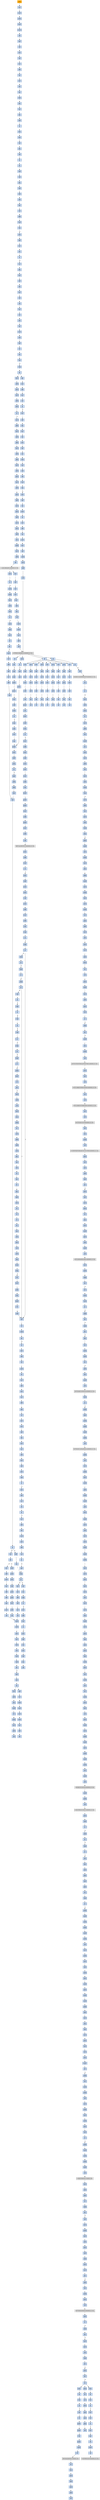 strict digraph G {
	graph [bgcolor=transparent,
		name=G
	];
	node [color=lightsteelblue,
		fillcolor=lightsteelblue,
		shape=rectangle,
		style=filled
	];
	a0x0106b060pushl_ebp	[color=lightgrey,
		fillcolor=orange,
		label=pushl];
	a0x0106b061movl_esp_ebp	[label=movl];
	a0x0106b060pushl_ebp -> a0x0106b061movl_esp_ebp	[color="#000000"];
	a0x0106b063pushl_ebx	[label=pushl];
	a0x0106b061movl_esp_ebp -> a0x0106b063pushl_ebx	[color="#000000"];
	a0x0106b064pushl_esi	[label=pushl];
	a0x0106b063pushl_ebx -> a0x0106b064pushl_esi	[color="#000000"];
	a0x0106b065pushl_edi	[label=pushl];
	a0x0106b064pushl_esi -> a0x0106b065pushl_edi	[color="#000000"];
	a0x0106b066pusha_	[label=pusha];
	a0x0106b065pushl_edi -> a0x0106b066pusha_	[color="#000000"];
	a0x0106b067call_0x0106b06c	[label=call];
	a0x0106b066pusha_ -> a0x0106b067call_0x0106b06c	[color="#000000"];
	a0x0106b06cpopl_ebp	[label=popl];
	a0x0106b067call_0x0106b06c -> a0x0106b06cpopl_ebp	[color="#000000"];
	a0x0106b06dsubl_0x40286cUINT32_ebp	[label=subl];
	a0x0106b06cpopl_ebp -> a0x0106b06dsubl_0x40286cUINT32_ebp	[color="#000000"];
	a0x0106b073movl_0x40345dUINT32_ecx	[label=movl];
	a0x0106b06dsubl_0x40286cUINT32_ebp -> a0x0106b073movl_0x40345dUINT32_ecx	[color="#000000"];
	a0x0106b078subl_0x4028c6UINT32_ecx	[label=subl];
	a0x0106b073movl_0x40345dUINT32_ecx -> a0x0106b078subl_0x4028c6UINT32_ecx	[color="#000000"];
	a0x0106b07emovl_ebp_edx	[label=movl];
	a0x0106b078subl_0x4028c6UINT32_ecx -> a0x0106b07emovl_ebp_edx	[color="#000000"];
	a0x0106b080addl_0x4028c6UINT32_edx	[label=addl];
	a0x0106b07emovl_ebp_edx -> a0x0106b080addl_0x4028c6UINT32_edx	[color="#000000"];
	a0x0106b086leal_edx__edi	[label=leal];
	a0x0106b080addl_0x4028c6UINT32_edx -> a0x0106b086leal_edx__edi	[color="#000000"];
	a0x0106b088movl_edi_esi	[label=movl];
	a0x0106b086leal_edx__edi -> a0x0106b088movl_edi_esi	[color="#000000"];
	a0x0106b08axorl_eax_eax	[label=xorl];
	a0x0106b088movl_edi_esi -> a0x0106b08axorl_eax_eax	[color="#000000"];
	a0x0106b08cjmp_0x0106b092	[label=jmp];
	a0x0106b08axorl_eax_eax -> a0x0106b08cjmp_0x0106b092	[color="#000000"];
	a0x0106b092lodsb_ds_esi__al	[label=lodsb];
	a0x0106b08cjmp_0x0106b092 -> a0x0106b092lodsb_ds_esi__al	[color="#000000"];
	a0x0106b093jmp_0x0106b096	[label=jmp];
	a0x0106b092lodsb_ds_esi__al -> a0x0106b093jmp_0x0106b096	[color="#000000"];
	a0x0106b096xorb_0x31UINT8_al	[label=xorb];
	a0x0106b093jmp_0x0106b096 -> a0x0106b096xorb_0x31UINT8_al	[color="#000000"];
	a0x0106b098jmp_0x0106b09b	[label=jmp];
	a0x0106b096xorb_0x31UINT8_al -> a0x0106b098jmp_0x0106b09b	[color="#000000"];
	a0x0106b09bsubb_0x60UINT8_al	[label=subb];
	a0x0106b098jmp_0x0106b09b -> a0x0106b09bsubb_0x60UINT8_al	[color="#000000"];
	a0x0106b09dclc_	[label=clc];
	a0x0106b09bsubb_0x60UINT8_al -> a0x0106b09dclc_	[color="#000000"];
	a0x0106b09edecb_al	[label=decb];
	a0x0106b09dclc_ -> a0x0106b09edecb_al	[color="#000000"];
	a0x0106b0a0decb_al	[label=decb];
	a0x0106b09edecb_al -> a0x0106b0a0decb_al	[color="#000000"];
	a0x0106b0a2rolb_0xffffffc3UINT8_al	[label=rolb];
	a0x0106b0a0decb_al -> a0x0106b0a2rolb_0xffffffc3UINT8_al	[color="#000000"];
	a0x0106b0a5jmp_0x0106b0a8	[label=jmp];
	a0x0106b0a2rolb_0xffffffc3UINT8_al -> a0x0106b0a5jmp_0x0106b0a8	[color="#000000"];
	a0x0106b0a8rolb_0x4fUINT8_al	[label=rolb];
	a0x0106b0a5jmp_0x0106b0a8 -> a0x0106b0a8rolb_0x4fUINT8_al	[color="#000000"];
	a0x0106b0abstc_	[label=stc];
	a0x0106b0a8rolb_0x4fUINT8_al -> a0x0106b0abstc_	[color="#000000"];
	a0x0106b0acstc_	[label=stc];
	a0x0106b0abstc_ -> a0x0106b0acstc_	[color="#000000"];
	a0x0106b0adsubb_0x54UINT8_al	[label=subb];
	a0x0106b0acstc_ -> a0x0106b0adsubb_0x54UINT8_al	[color="#000000"];
	a0x0106b0afsubb_0x3fUINT8_al	[label=subb];
	a0x0106b0adsubb_0x54UINT8_al -> a0x0106b0afsubb_0x3fUINT8_al	[color="#000000"];
	a0x0106b0b1jmp_0x0106b0b4	[label=jmp];
	a0x0106b0afsubb_0x3fUINT8_al -> a0x0106b0b1jmp_0x0106b0b4	[color="#000000"];
	a0x0106b0b4subb_cl_al	[label=subb];
	a0x0106b0b1jmp_0x0106b0b4 -> a0x0106b0b4subb_cl_al	[color="#000000"];
	a0x0106b0b6addb_0xffffff94UINT8_al	[label=addb];
	a0x0106b0b4subb_cl_al -> a0x0106b0b6addb_0xffffff94UINT8_al	[color="#000000"];
	a0x0106b0b8rorb_0xffffff82UINT8_al	[label=rorb];
	a0x0106b0b6addb_0xffffff94UINT8_al -> a0x0106b0b8rorb_0xffffff82UINT8_al	[color="#000000"];
	a0x0106b0bbjmp_0x0106b0be	[label=jmp];
	a0x0106b0b8rorb_0xffffff82UINT8_al -> a0x0106b0bbjmp_0x0106b0be	[color="#000000"];
	a0x0106b0berorb_0xfffffff1UINT8_al	[label=rorb];
	a0x0106b0bbjmp_0x0106b0be -> a0x0106b0berorb_0xfffffff1UINT8_al	[color="#000000"];
	a0x0106b0c1addb_cl_al	[label=addb];
	a0x0106b0berorb_0xfffffff1UINT8_al -> a0x0106b0c1addb_cl_al	[color="#000000"];
	a0x0106b0c3stosb_al_es_edi_	[label=stosb];
	a0x0106b0c1addb_cl_al -> a0x0106b0c3stosb_al_es_edi_	[color="#000000"];
	a0x0106b0c4loop_0x0106b092	[label=loop];
	a0x0106b0c3stosb_al_es_edi_ -> a0x0106b0c4loop_0x0106b092	[color="#000000"];
	a0x0106b0c6movl_ebp_edx	[label=movl];
	a0x0106b0c4loop_0x0106b092 -> a0x0106b0c6movl_ebp_edx	[color="#000000",
		label=F];
	a0x0106b0c8addl_0x40321fUINT32_edx	[label=addl];
	a0x0106b0c6movl_ebp_edx -> a0x0106b0c8addl_0x40321fUINT32_edx	[color="#000000"];
	a0x0106b0cemovl_0x20esp__eax	[label=movl];
	a0x0106b0c8addl_0x40321fUINT32_edx -> a0x0106b0cemovl_0x20esp__eax	[color="#000000"];
	a0x0106b0d2incl_eax	[label=incl];
	a0x0106b0cemovl_0x20esp__eax -> a0x0106b0d2incl_eax	[color="#000000"];
	a0x0106b0d3js_0x0106b0dd	[label=js];
	a0x0106b0d2incl_eax -> a0x0106b0d3js_0x0106b0dd	[color="#000000"];
	a0x0106b0d5movl_0x1UINT32_edx_	[label=movl];
	a0x0106b0d3js_0x0106b0dd -> a0x0106b0d5movl_0x1UINT32_edx_	[color="#000000",
		label=F];
	a0x0106b0dbjmp_0x0106b0e3	[label=jmp];
	a0x0106b0d5movl_0x1UINT32_edx_ -> a0x0106b0dbjmp_0x0106b0e3	[color="#000000"];
	a0x0106b0e3movl_ebp_edx	[label=movl];
	a0x0106b0dbjmp_0x0106b0e3 -> a0x0106b0e3movl_ebp_edx	[color="#000000"];
	a0x0106b0e5addl_0x402866UINT32_edx	[label=addl];
	a0x0106b0e3movl_ebp_edx -> a0x0106b0e5addl_0x402866UINT32_edx	[color="#000000"];
	a0x0106b0ebleal_edx__eax	[label=leal];
	a0x0106b0e5addl_0x402866UINT32_edx -> a0x0106b0ebleal_edx__eax	[color="#000000"];
	a0x0106b0edmovl_0x403065UINT32_ecx	[label=movl];
	a0x0106b0ebleal_edx__eax -> a0x0106b0edmovl_0x403065UINT32_ecx	[color="#000000"];
	a0x0106b0f2subl_0x402866UINT32_ecx	[label=subl];
	a0x0106b0edmovl_0x403065UINT32_ecx -> a0x0106b0f2subl_0x402866UINT32_ecx	[color="#000000"];
	a0x0106b0f8call_0x0106b401	[label=call];
	a0x0106b0f2subl_0x402866UINT32_ecx -> a0x0106b0f8call_0x0106b401	[color="#000000"];
	a0x0106b401movl_eax_edi	[label=movl];
	a0x0106b0f8call_0x0106b401 -> a0x0106b401movl_eax_edi	[color="#000000"];
	a0x0106b403xorl_eax_eax	[label=xorl];
	a0x0106b401movl_eax_edi -> a0x0106b403xorl_eax_eax	[color="#000000"];
	a0x0106b405xorl_ebx_ebx	[label=xorl];
	a0x0106b403xorl_eax_eax -> a0x0106b405xorl_ebx_ebx	[color="#000000"];
	a0x0106b407xorl_edx_edx	[label=xorl];
	a0x0106b405xorl_ebx_ebx -> a0x0106b407xorl_edx_edx	[color="#000000"];
	a0x0106b409movb_edi__al	[label=movb];
	a0x0106b407xorl_edx_edx -> a0x0106b409movb_edi__al	[color="#000000"];
	a0x0106b40bmull_edx_eax	[label=mull];
	a0x0106b409movb_edi__al -> a0x0106b40bmull_edx_eax	[color="#000000"];
	a0x0106b40daddl_eax_ebx	[label=addl];
	a0x0106b40bmull_edx_eax -> a0x0106b40daddl_eax_ebx	[color="#000000"];
	a0x0106b40fincl_edx	[label=incl];
	a0x0106b40daddl_eax_ebx -> a0x0106b40fincl_edx	[color="#000000"];
	a0x0106b410incl_edi	[label=incl];
	a0x0106b40fincl_edx -> a0x0106b410incl_edi	[color="#000000"];
	a0x0106b411loop_0x0106b409	[label=loop];
	a0x0106b410incl_edi -> a0x0106b411loop_0x0106b409	[color="#000000"];
	a0x0106b413xchgl_eax_ebx	[label=xchgl];
	a0x0106b411loop_0x0106b409 -> a0x0106b413xchgl_eax_ebx	[color="#000000",
		label=F];
	a0x0106b414ret	[label=ret];
	a0x0106b413xchgl_eax_ebx -> a0x0106b414ret	[color="#000000"];
	a0x0106b0fdmovl_ebp_edx	[label=movl];
	a0x0106b414ret -> a0x0106b0fdmovl_ebp_edx	[color="#000000"];
	a0x0106b815jmp_0x0106b819	[label=jmp];
	a0x0106b414ret -> a0x0106b815jmp_0x0106b819	[color="#000000"];
	a0x0106b0ffaddl_0x40321bUINT32_edx	[label=addl];
	a0x0106b0fdmovl_ebp_edx -> a0x0106b0ffaddl_0x40321bUINT32_edx	[color="#000000"];
	a0x0106b105movl_eax_edx_	[label=movl];
	a0x0106b0ffaddl_0x40321bUINT32_edx -> a0x0106b105movl_eax_edx_	[color="#000000"];
	a0x0106b107movl_ebp_edx	[label=movl];
	a0x0106b105movl_eax_edx_ -> a0x0106b107movl_ebp_edx	[color="#000000"];
	a0x0106b109addl_0x403213UINT32_edx	[label=addl];
	a0x0106b107movl_ebp_edx -> a0x0106b109addl_0x403213UINT32_edx	[color="#000000"];
	a0x0106b10ftestl_0x1UINT32_edx_	[label=testl];
	a0x0106b109addl_0x403213UINT32_edx -> a0x0106b10ftestl_0x1UINT32_edx_	[color="#000000"];
	a0x0106b115je_0x0106b15f	[label=je];
	a0x0106b10ftestl_0x1UINT32_edx_ -> a0x0106b115je_0x0106b15f	[color="#000000"];
	a0x0106b15fmovl_ebp_edx	[label=movl];
	a0x0106b115je_0x0106b15f -> a0x0106b15fmovl_ebp_edx	[color="#000000",
		label=T];
	a0x0106b161addl_0x40320bUINT32_edx	[label=addl];
	a0x0106b15fmovl_ebp_edx -> a0x0106b161addl_0x40320bUINT32_edx	[color="#000000"];
	a0x0106b167movl_edx__eax	[label=movl];
	a0x0106b161addl_0x40320bUINT32_edx -> a0x0106b167movl_edx__eax	[color="#000000"];
	a0x0106b169addl_0x3ceax__eax	[label=addl];
	a0x0106b167movl_edx__eax -> a0x0106b169addl_0x3ceax__eax	[color="#000000"];
	a0x0106b16caddl_0x80UINT32_eax	[label=addl];
	a0x0106b169addl_0x3ceax__eax -> a0x0106b16caddl_0x80UINT32_eax	[color="#000000"];
	a0x0106b171movl_eax__ecx	[label=movl];
	a0x0106b16caddl_0x80UINT32_eax -> a0x0106b171movl_eax__ecx	[color="#000000"];
	a0x0106b173addl_edx__ecx	[label=addl];
	a0x0106b171movl_eax__ecx -> a0x0106b173addl_edx__ecx	[color="#000000"];
	a0x0106b175addl_0x10UINT8_ecx	[label=addl];
	a0x0106b173addl_edx__ecx -> a0x0106b175addl_0x10UINT8_ecx	[color="#000000"];
	a0x0106b178movl_ecx__eax	[label=movl];
	a0x0106b175addl_0x10UINT8_ecx -> a0x0106b178movl_ecx__eax	[color="#000000"];
	a0x0106b17aaddl_edx__eax	[label=addl];
	a0x0106b178movl_ecx__eax -> a0x0106b17aaddl_edx__eax	[color="#000000"];
	a0x0106b17cmovl_eax__ebx	[label=movl];
	a0x0106b17aaddl_edx__eax -> a0x0106b17cmovl_eax__ebx	[color="#000000"];
	a0x0106b17emovl_ebp_edx	[label=movl];
	a0x0106b17cmovl_eax__ebx -> a0x0106b17emovl_ebp_edx	[color="#000000"];
	a0x0106b180addl_0x403397UINT32_edx	[label=addl];
	a0x0106b17emovl_ebp_edx -> a0x0106b180addl_0x403397UINT32_edx	[color="#000000"];
	a0x0106b186movl_ebx_edx_	[label=movl];
	a0x0106b180addl_0x403397UINT32_edx -> a0x0106b186movl_ebx_edx_	[color="#000000"];
	a0x0106b188addl_0x4UINT8_eax	[label=addl];
	a0x0106b186movl_ebx_edx_ -> a0x0106b188addl_0x4UINT8_eax	[color="#000000"];
	a0x0106b18bmovl_eax__ebx	[label=movl];
	a0x0106b188addl_0x4UINT8_eax -> a0x0106b18bmovl_eax__ebx	[color="#000000"];
	a0x0106b18dmovl_ebp_edx	[label=movl];
	a0x0106b18bmovl_eax__ebx -> a0x0106b18dmovl_ebp_edx	[color="#000000"];
	a0x0106b18faddl_0x40339bUINT32_edx	[label=addl];
	a0x0106b18dmovl_ebp_edx -> a0x0106b18faddl_0x40339bUINT32_edx	[color="#000000"];
	a0x0106b195movl_ebx_edx_	[label=movl];
	a0x0106b18faddl_0x40339bUINT32_edx -> a0x0106b195movl_ebx_edx_	[color="#000000"];
	a0x0106b197movl_ebp_edx	[label=movl];
	a0x0106b195movl_ebx_edx_ -> a0x0106b197movl_ebp_edx	[color="#000000"];
	a0x0106b199addl_0x40339fUINT32_edx	[label=addl];
	a0x0106b197movl_ebp_edx -> a0x0106b199addl_0x40339fUINT32_edx	[color="#000000"];
	a0x0106b19fleal_edx__eax	[label=leal];
	a0x0106b199addl_0x40339fUINT32_edx -> a0x0106b19fleal_edx__eax	[color="#000000"];
	a0x0106b1a1pushl_eax	[label=pushl];
	a0x0106b19fleal_edx__eax -> a0x0106b1a1pushl_eax	[color="#000000"];
	a0x0106b1a2movl_ebp_edx	[label=movl];
	a0x0106b1a1pushl_eax -> a0x0106b1a2movl_ebp_edx	[color="#000000"];
	a0x0106b1a4addl_0x403397UINT32_edx	[label=addl];
	a0x0106b1a2movl_ebp_edx -> a0x0106b1a4addl_0x403397UINT32_edx	[color="#000000"];
	a0x0106b1aacall_edx_	[label=call];
	a0x0106b1a4addl_0x403397UINT32_edx -> a0x0106b1aacall_edx_	[color="#000000"];
	LOADLIBRARYA_KERNEL32_DLL	[color=lightgrey,
		fillcolor=lightgrey,
		label="LOADLIBRARYA-KERNEL32-DLL"];
	a0x0106b1aacall_edx_ -> LOADLIBRARYA_KERNEL32_DLL	[color="#000000"];
	a0x0106b1acmovl_ebp_edx	[label=movl];
	LOADLIBRARYA_KERNEL32_DLL -> a0x0106b1acmovl_ebp_edx	[color="#000000"];
	a0x0106b67atestl_eax_eax	[label=testl];
	LOADLIBRARYA_KERNEL32_DLL -> a0x0106b67atestl_eax_eax	[color="#000000"];
	a0x0106b1aeaddl_0x4033acUINT32_edx	[label=addl];
	a0x0106b1acmovl_ebp_edx -> a0x0106b1aeaddl_0x4033acUINT32_edx	[color="#000000"];
	a0x0106b1b4movl_eax_esi	[label=movl];
	a0x0106b1aeaddl_0x4033acUINT32_edx -> a0x0106b1b4movl_eax_esi	[color="#000000"];
	a0x0106b1b6movl_eax_edx_	[label=movl];
	a0x0106b1b4movl_eax_esi -> a0x0106b1b6movl_eax_edx_	[color="#000000"];
	a0x0106b1b8movl_ebp_edx	[label=movl];
	a0x0106b1b6movl_eax_edx_ -> a0x0106b1b8movl_ebp_edx	[color="#000000"];
	a0x0106b1baaddl_0x4033b0UINT32_edx	[label=addl];
	a0x0106b1b8movl_ebp_edx -> a0x0106b1baaddl_0x4033b0UINT32_edx	[color="#000000"];
	a0x0106b1c0leal_edx__eax	[label=leal];
	a0x0106b1baaddl_0x4033b0UINT32_edx -> a0x0106b1c0leal_edx__eax	[color="#000000"];
	a0x0106b1c2call_0x0106b2a5	[label=call];
	a0x0106b1c0leal_edx__eax -> a0x0106b1c2call_0x0106b2a5	[color="#000000"];
	a0x0106b2a5pushl_eax	[label=pushl];
	a0x0106b1c2call_0x0106b2a5 -> a0x0106b2a5pushl_eax	[color="#000000"];
	a0x0106b2a6pushl_esi	[label=pushl];
	a0x0106b2a5pushl_eax -> a0x0106b2a6pushl_esi	[color="#000000"];
	a0x0106b2a7movl_ebp_edx	[label=movl];
	a0x0106b2a6pushl_esi -> a0x0106b2a7movl_ebp_edx	[color="#000000"];
	a0x0106b2a9addl_0x40339bUINT32_edx	[label=addl];
	a0x0106b2a7movl_ebp_edx -> a0x0106b2a9addl_0x40339bUINT32_edx	[color="#000000"];
	a0x0106b2afcall_edx_	[label=call];
	a0x0106b2a9addl_0x40339bUINT32_edx -> a0x0106b2afcall_edx_	[color="#000000"];
	GETPROCADDRESS_KERNEL32_DLL	[color=lightgrey,
		fillcolor=lightgrey,
		label="GETPROCADDRESS-KERNEL32-DLL"];
	a0x0106b2afcall_edx_ -> GETPROCADDRESS_KERNEL32_DLL	[color="#000000"];
	a0x0106b2b1ret	[label=ret];
	GETPROCADDRESS_KERNEL32_DLL -> a0x0106b2b1ret	[color="#000000"];
	a0x0106b700orl_eax_eax	[label=orl];
	GETPROCADDRESS_KERNEL32_DLL -> a0x0106b700orl_eax_eax	[color="#000000"];
	a0x0106b749testl_eax_eax	[label=testl];
	GETPROCADDRESS_KERNEL32_DLL -> a0x0106b749testl_eax_eax	[color="#000000"];
	a0x0106b884orl_eax_eax	[label=orl];
	GETPROCADDRESS_KERNEL32_DLL -> a0x0106b884orl_eax_eax	[color="#000000"];
	a0x0106b1c7movl_ebp_edx	[label=movl];
	a0x0106b2b1ret -> a0x0106b1c7movl_ebp_edx	[color="#000000"];
	a0x0106b1e0movl_ebp_edx	[label=movl];
	a0x0106b2b1ret -> a0x0106b1e0movl_ebp_edx	[color="#000000"];
	a0x0106b1f9movl_ebp_edx	[label=movl];
	a0x0106b2b1ret -> a0x0106b1f9movl_ebp_edx	[color="#000000"];
	a0x0106b212movl_ebp_edx	[label=movl];
	a0x0106b2b1ret -> a0x0106b212movl_ebp_edx	[color="#000000"];
	a0x0106b22bmovl_ebp_edx	[label=movl];
	a0x0106b2b1ret -> a0x0106b22bmovl_ebp_edx	[color="#000000"];
	a0x0106b244movl_ebp_edx	[label=movl];
	a0x0106b2b1ret -> a0x0106b244movl_ebp_edx	[color="#000000"];
	a0x0106b25dmovl_ebp_edx	[label=movl];
	a0x0106b2b1ret -> a0x0106b25dmovl_ebp_edx	[color="#000000"];
	a0x0106b276movl_ebp_edx	[label=movl];
	a0x0106b2b1ret -> a0x0106b276movl_ebp_edx	[color="#000000"];
	a0x0106b28fmovl_ebp_edx	[label=movl];
	a0x0106b2b1ret -> a0x0106b28fmovl_ebp_edx	[color="#000000"];
	a0x0106b1c9addl_0x4033c1UINT32_edx	[label=addl];
	a0x0106b1c7movl_ebp_edx -> a0x0106b1c9addl_0x4033c1UINT32_edx	[color="#000000"];
	a0x0106b1cfmovl_eax_edx_	[label=movl];
	a0x0106b1c9addl_0x4033c1UINT32_edx -> a0x0106b1cfmovl_eax_edx_	[color="#000000"];
	a0x0106b1d1movl_ebp_edx	[label=movl];
	a0x0106b1cfmovl_eax_edx_ -> a0x0106b1d1movl_ebp_edx	[color="#000000"];
	a0x0106b1d3addl_0x4033c5UINT32_edx	[label=addl];
	a0x0106b1d1movl_ebp_edx -> a0x0106b1d3addl_0x4033c5UINT32_edx	[color="#000000"];
	a0x0106b1d9leal_edx__eax	[label=leal];
	a0x0106b1d3addl_0x4033c5UINT32_edx -> a0x0106b1d9leal_edx__eax	[color="#000000"];
	a0x0106b1dbcall_0x0106b2a5	[label=call];
	a0x0106b1d9leal_edx__eax -> a0x0106b1dbcall_0x0106b2a5	[color="#000000"];
	a0x0106b1e2addl_0x4033d4UINT32_edx	[label=addl];
	a0x0106b1e0movl_ebp_edx -> a0x0106b1e2addl_0x4033d4UINT32_edx	[color="#000000"];
	a0x0106b1e8movl_eax_edx_	[label=movl];
	a0x0106b1e2addl_0x4033d4UINT32_edx -> a0x0106b1e8movl_eax_edx_	[color="#000000"];
	a0x0106b1eamovl_ebp_edx	[label=movl];
	a0x0106b1e8movl_eax_edx_ -> a0x0106b1eamovl_ebp_edx	[color="#000000"];
	a0x0106b1ecaddl_0x4033d8UINT32_edx	[label=addl];
	a0x0106b1eamovl_ebp_edx -> a0x0106b1ecaddl_0x4033d8UINT32_edx	[color="#000000"];
	a0x0106b1f2leal_edx__eax	[label=leal];
	a0x0106b1ecaddl_0x4033d8UINT32_edx -> a0x0106b1f2leal_edx__eax	[color="#000000"];
	a0x0106b1f4call_0x0106b2a5	[label=call];
	a0x0106b1f2leal_edx__eax -> a0x0106b1f4call_0x0106b2a5	[color="#000000"];
	a0x0106b1fbaddl_0x4033ebUINT32_edx	[label=addl];
	a0x0106b1f9movl_ebp_edx -> a0x0106b1fbaddl_0x4033ebUINT32_edx	[color="#000000"];
	a0x0106b201movl_eax_edx_	[label=movl];
	a0x0106b1fbaddl_0x4033ebUINT32_edx -> a0x0106b201movl_eax_edx_	[color="#000000"];
	a0x0106b203movl_ebp_edx	[label=movl];
	a0x0106b201movl_eax_edx_ -> a0x0106b203movl_ebp_edx	[color="#000000"];
	a0x0106b205addl_0x4033efUINT32_edx	[label=addl];
	a0x0106b203movl_ebp_edx -> a0x0106b205addl_0x4033efUINT32_edx	[color="#000000"];
	a0x0106b20bleal_edx__eax	[label=leal];
	a0x0106b205addl_0x4033efUINT32_edx -> a0x0106b20bleal_edx__eax	[color="#000000"];
	a0x0106b20dcall_0x0106b2a5	[label=call];
	a0x0106b20bleal_edx__eax -> a0x0106b20dcall_0x0106b2a5	[color="#000000"];
	a0x0106b214addl_0x4033fbUINT32_edx	[label=addl];
	a0x0106b212movl_ebp_edx -> a0x0106b214addl_0x4033fbUINT32_edx	[color="#000000"];
	a0x0106b21amovl_eax_edx_	[label=movl];
	a0x0106b214addl_0x4033fbUINT32_edx -> a0x0106b21amovl_eax_edx_	[color="#000000"];
	a0x0106b21cmovl_ebp_edx	[label=movl];
	a0x0106b21amovl_eax_edx_ -> a0x0106b21cmovl_ebp_edx	[color="#000000"];
	a0x0106b21eaddl_0x4033ffUINT32_edx	[label=addl];
	a0x0106b21cmovl_ebp_edx -> a0x0106b21eaddl_0x4033ffUINT32_edx	[color="#000000"];
	a0x0106b224leal_edx__eax	[label=leal];
	a0x0106b21eaddl_0x4033ffUINT32_edx -> a0x0106b224leal_edx__eax	[color="#000000"];
	a0x0106b226call_0x0106b2a5	[label=call];
	a0x0106b224leal_edx__eax -> a0x0106b226call_0x0106b2a5	[color="#000000"];
	a0x0106b22daddl_0x40340bUINT32_edx	[label=addl];
	a0x0106b22bmovl_ebp_edx -> a0x0106b22daddl_0x40340bUINT32_edx	[color="#000000"];
	a0x0106b233movl_eax_edx_	[label=movl];
	a0x0106b22daddl_0x40340bUINT32_edx -> a0x0106b233movl_eax_edx_	[color="#000000"];
	a0x0106b235movl_ebp_edx	[label=movl];
	a0x0106b233movl_eax_edx_ -> a0x0106b235movl_ebp_edx	[color="#000000"];
	a0x0106b237addl_0x40340fUINT32_edx	[label=addl];
	a0x0106b235movl_ebp_edx -> a0x0106b237addl_0x40340fUINT32_edx	[color="#000000"];
	a0x0106b23dleal_edx__eax	[label=leal];
	a0x0106b237addl_0x40340fUINT32_edx -> a0x0106b23dleal_edx__eax	[color="#000000"];
	a0x0106b23fcall_0x0106b2a5	[label=call];
	a0x0106b23dleal_edx__eax -> a0x0106b23fcall_0x0106b2a5	[color="#000000"];
	a0x0106b246addl_0x40341aUINT32_edx	[label=addl];
	a0x0106b244movl_ebp_edx -> a0x0106b246addl_0x40341aUINT32_edx	[color="#000000"];
	a0x0106b24cmovl_eax_edx_	[label=movl];
	a0x0106b246addl_0x40341aUINT32_edx -> a0x0106b24cmovl_eax_edx_	[color="#000000"];
	a0x0106b24emovl_ebp_edx	[label=movl];
	a0x0106b24cmovl_eax_edx_ -> a0x0106b24emovl_ebp_edx	[color="#000000"];
	a0x0106b250addl_0x40341eUINT32_edx	[label=addl];
	a0x0106b24emovl_ebp_edx -> a0x0106b250addl_0x40341eUINT32_edx	[color="#000000"];
	a0x0106b256leal_edx__eax	[label=leal];
	a0x0106b250addl_0x40341eUINT32_edx -> a0x0106b256leal_edx__eax	[color="#000000"];
	a0x0106b258call_0x0106b2a5	[label=call];
	a0x0106b256leal_edx__eax -> a0x0106b258call_0x0106b2a5	[color="#000000"];
	a0x0106b25faddl_0x403427UINT32_edx	[label=addl];
	a0x0106b25dmovl_ebp_edx -> a0x0106b25faddl_0x403427UINT32_edx	[color="#000000"];
	a0x0106b265movl_eax_edx_	[label=movl];
	a0x0106b25faddl_0x403427UINT32_edx -> a0x0106b265movl_eax_edx_	[color="#000000"];
	a0x0106b267movl_ebp_edx	[label=movl];
	a0x0106b265movl_eax_edx_ -> a0x0106b267movl_ebp_edx	[color="#000000"];
	a0x0106b269addl_0x40342bUINT32_edx	[label=addl];
	a0x0106b267movl_ebp_edx -> a0x0106b269addl_0x40342bUINT32_edx	[color="#000000"];
	a0x0106b26fleal_edx__eax	[label=leal];
	a0x0106b269addl_0x40342bUINT32_edx -> a0x0106b26fleal_edx__eax	[color="#000000"];
	a0x0106b271call_0x0106b2a5	[label=call];
	a0x0106b26fleal_edx__eax -> a0x0106b271call_0x0106b2a5	[color="#000000"];
	a0x0106b278addl_0x403437UINT32_edx	[label=addl];
	a0x0106b276movl_ebp_edx -> a0x0106b278addl_0x403437UINT32_edx	[color="#000000"];
	a0x0106b27emovl_eax_edx_	[label=movl];
	a0x0106b278addl_0x403437UINT32_edx -> a0x0106b27emovl_eax_edx_	[color="#000000"];
	a0x0106b280movl_ebp_edx	[label=movl];
	a0x0106b27emovl_eax_edx_ -> a0x0106b280movl_ebp_edx	[color="#000000"];
	a0x0106b282addl_0x40343bUINT32_edx	[label=addl];
	a0x0106b280movl_ebp_edx -> a0x0106b282addl_0x40343bUINT32_edx	[color="#000000"];
	a0x0106b288leal_edx__eax	[label=leal];
	a0x0106b282addl_0x40343bUINT32_edx -> a0x0106b288leal_edx__eax	[color="#000000"];
	a0x0106b28acall_0x0106b2a5	[label=call];
	a0x0106b288leal_edx__eax -> a0x0106b28acall_0x0106b2a5	[color="#000000"];
	a0x0106b291addl_0x403447UINT32_edx	[label=addl];
	a0x0106b28fmovl_ebp_edx -> a0x0106b291addl_0x403447UINT32_edx	[color="#000000"];
	a0x0106b297movl_eax_edx_	[label=movl];
	a0x0106b291addl_0x403447UINT32_edx -> a0x0106b297movl_eax_edx_	[color="#000000"];
	a0x0106b299movl_ebp_edx	[label=movl];
	a0x0106b297movl_eax_edx_ -> a0x0106b299movl_ebp_edx	[color="#000000"];
	a0x0106b29baddl_0x402ab2UINT32_edx	[label=addl];
	a0x0106b299movl_ebp_edx -> a0x0106b29baddl_0x402ab2UINT32_edx	[color="#000000"];
	a0x0106b2a1leal_edx__eax	[label=leal];
	a0x0106b29baddl_0x402ab2UINT32_edx -> a0x0106b2a1leal_edx__eax	[color="#000000"];
	a0x0106b2a3pushl_eax	[label=pushl];
	a0x0106b2a1leal_edx__eax -> a0x0106b2a3pushl_eax	[color="#000000"];
	a0x0106b2a4ret	[label=ret];
	a0x0106b2a3pushl_eax -> a0x0106b2a4ret	[color="#000000"];
	a0x0106b2b2movl_ebp_edx	[label=movl];
	a0x0106b2a4ret -> a0x0106b2b2movl_ebp_edx	[color="#000000"];
	a0x0106b2b4addl_0x403213UINT32_edx	[label=addl];
	a0x0106b2b2movl_ebp_edx -> a0x0106b2b4addl_0x403213UINT32_edx	[color="#000000"];
	a0x0106b2batestl_0x10UINT32_edx_	[label=testl];
	a0x0106b2b4addl_0x403213UINT32_edx -> a0x0106b2batestl_0x10UINT32_edx_	[color="#000000"];
	a0x0106b2c0je_0x0106b2fd	[label=je];
	a0x0106b2batestl_0x10UINT32_edx_ -> a0x0106b2c0je_0x0106b2fd	[color="#000000"];
	a0x0106b2fdmovl_ebp_edx	[label=movl];
	a0x0106b2c0je_0x0106b2fd -> a0x0106b2fdmovl_ebp_edx	[color="#000000",
		label=T];
	a0x0106b2ffaddl_0x40320bUINT32_edx	[label=addl];
	a0x0106b2fdmovl_ebp_edx -> a0x0106b2ffaddl_0x40320bUINT32_edx	[color="#000000"];
	a0x0106b305movl_edx__edi	[label=movl];
	a0x0106b2ffaddl_0x40320bUINT32_edx -> a0x0106b305movl_edx__edi	[color="#000000"];
	a0x0106b307addl_0x3cedi__edi	[label=addl];
	a0x0106b305movl_edx__edi -> a0x0106b307addl_0x3cedi__edi	[color="#000000"];
	a0x0106b30amovl_edx__esi	[label=movl];
	a0x0106b307addl_0x3cedi__edi -> a0x0106b30amovl_edx__esi	[color="#000000"];
	a0x0106b30cmovl_0x54edi__ecx	[label=movl];
	a0x0106b30amovl_edx__esi -> a0x0106b30cmovl_0x54edi__ecx	[color="#000000"];
	a0x0106b30fmovl_ebp_edx	[label=movl];
	a0x0106b30cmovl_0x54edi__ecx -> a0x0106b30fmovl_ebp_edx	[color="#000000"];
	a0x0106b311addl_0x403479UINT32_edx	[label=addl];
	a0x0106b30fmovl_ebp_edx -> a0x0106b311addl_0x403479UINT32_edx	[color="#000000"];
	a0x0106b317leal_edx__eax	[label=leal];
	a0x0106b311addl_0x403479UINT32_edx -> a0x0106b317leal_edx__eax	[color="#000000"];
	a0x0106b319pushl_eax	[label=pushl];
	a0x0106b317leal_edx__eax -> a0x0106b319pushl_eax	[color="#000000"];
	a0x0106b31apushl_0x4UINT8	[label=pushl];
	a0x0106b319pushl_eax -> a0x0106b31apushl_0x4UINT8	[color="#000000"];
	a0x0106b31cpushl_ecx	[label=pushl];
	a0x0106b31apushl_0x4UINT8 -> a0x0106b31cpushl_ecx	[color="#000000"];
	a0x0106b31dmovl_ebp_edx	[label=movl];
	a0x0106b31cpushl_ecx -> a0x0106b31dmovl_ebp_edx	[color="#000000"];
	a0x0106b31faddl_0x40320bUINT32_edx	[label=addl];
	a0x0106b31dmovl_ebp_edx -> a0x0106b31faddl_0x40320bUINT32_edx	[color="#000000"];
	a0x0106b325pushl_edx_	[label=pushl];
	a0x0106b31faddl_0x40320bUINT32_edx -> a0x0106b325pushl_edx_	[color="#000000"];
	a0x0106b327movl_ebp_edx	[label=movl];
	a0x0106b325pushl_edx_ -> a0x0106b327movl_ebp_edx	[color="#000000"];
	a0x0106b329addl_0x4033d4UINT32_edx	[label=addl];
	a0x0106b327movl_ebp_edx -> a0x0106b329addl_0x4033d4UINT32_edx	[color="#000000"];
	a0x0106b32fcall_edx_	[label=call];
	a0x0106b329addl_0x4033d4UINT32_edx -> a0x0106b32fcall_edx_	[color="#000000"];
	VIRTUALPROTECT_KERNEL32_DLL	[color=lightgrey,
		fillcolor=lightgrey,
		label="VIRTUALPROTECT-KERNEL32-DLL"];
	a0x0106b32fcall_edx_ -> VIRTUALPROTECT_KERNEL32_DLL	[color="#000000"];
	a0x0106b331movl_ebp_edx	[label=movl];
	VIRTUALPROTECT_KERNEL32_DLL -> a0x0106b331movl_ebp_edx	[color="#000000"];
	a0x0106b333addl_0x403213UINT32_edx	[label=addl];
	a0x0106b331movl_ebp_edx -> a0x0106b333addl_0x403213UINT32_edx	[color="#000000"];
	a0x0106b339testl_0x8UINT32_edx_	[label=testl];
	a0x0106b333addl_0x403213UINT32_edx -> a0x0106b339testl_0x8UINT32_edx_	[color="#000000"];
	a0x0106b33fje_0x0106b42e	[label=je];
	a0x0106b339testl_0x8UINT32_edx_ -> a0x0106b33fje_0x0106b42e	[color="#000000"];
	a0x0106b42emovl_ebp_edx	[label=movl];
	a0x0106b33fje_0x0106b42e -> a0x0106b42emovl_ebp_edx	[color="#000000",
		label=T];
	a0x0106b430addl_0x40320bUINT32_edx	[label=addl];
	a0x0106b42emovl_ebp_edx -> a0x0106b430addl_0x40320bUINT32_edx	[color="#000000"];
	a0x0106b436movl_edx__eax	[label=movl];
	a0x0106b430addl_0x40320bUINT32_edx -> a0x0106b436movl_edx__eax	[color="#000000"];
	a0x0106b438movl_0x1UINT32_ebx	[label=movl];
	a0x0106b436movl_edx__eax -> a0x0106b438movl_0x1UINT32_ebx	[color="#000000"];
	a0x0106b43dcall_0x0106b494	[label=call];
	a0x0106b438movl_0x1UINT32_ebx -> a0x0106b43dcall_0x0106b494	[color="#000000"];
	a0x0106b494movl_eax_edi	[label=movl];
	a0x0106b43dcall_0x0106b494 -> a0x0106b494movl_eax_edi	[color="#000000"];
	a0x0106b496addl_0x3cedi__edi	[label=addl];
	a0x0106b494movl_eax_edi -> a0x0106b496addl_0x3cedi__edi	[color="#000000"];
	a0x0106b499movl_edi_esi	[label=movl];
	a0x0106b496addl_0x3cedi__edi -> a0x0106b499movl_edi_esi	[color="#000000"];
	a0x0106b49baddl_0xf8UINT32_esi	[label=addl];
	a0x0106b499movl_edi_esi -> a0x0106b49baddl_0xf8UINT32_esi	[color="#000000"];
	a0x0106b4a1xorl_edx_edx	[label=xorl];
	a0x0106b49baddl_0xf8UINT32_esi -> a0x0106b4a1xorl_edx_edx	[color="#000000"];
	a0x0106b4a3cmpl_0x63727372UINT32_ds_esi_	[label=cmpl];
	a0x0106b4a1xorl_edx_edx -> a0x0106b4a3cmpl_0x63727372UINT32_ds_esi_	[color="#000000"];
	a0x0106b4aaje_0x0106b53f	[label=je];
	a0x0106b4a3cmpl_0x63727372UINT32_ds_esi_ -> a0x0106b4aaje_0x0106b53f	[color="#000000"];
	a0x0106b4b0cmpl_0x7273722eUINT32_ds_esi_	[label=cmpl];
	a0x0106b4aaje_0x0106b53f -> a0x0106b4b0cmpl_0x7273722eUINT32_ds_esi_	[color="#000000",
		label=F];
	a0x0106b4b7je_0x0106b53f	[label=je];
	a0x0106b4b0cmpl_0x7273722eUINT32_ds_esi_ -> a0x0106b4b7je_0x0106b53f	[color="#000000"];
	a0x0106b4bdcmpl_0x6f6c6572UINT32_ds_esi_	[label=cmpl];
	a0x0106b4b7je_0x0106b53f -> a0x0106b4bdcmpl_0x6f6c6572UINT32_ds_esi_	[color="#000000",
		label=F];
	a0x0106b53faddl_0x28UINT8_esi	[label=addl];
	a0x0106b4b7je_0x0106b53f -> a0x0106b53faddl_0x28UINT8_esi	[color="#000000",
		label=T];
	a0x0106b4c4je_0x0106b53f	[label=je];
	a0x0106b4bdcmpl_0x6f6c6572UINT32_ds_esi_ -> a0x0106b4c4je_0x0106b53f	[color="#000000"];
	a0x0106b4c6cmpl_0x6c65722eUINT32_ds_esi_	[label=cmpl];
	a0x0106b4c4je_0x0106b53f -> a0x0106b4c6cmpl_0x6c65722eUINT32_ds_esi_	[color="#000000",
		label=F];
	a0x0106b4cdje_0x0106b53f	[label=je];
	a0x0106b4c6cmpl_0x6c65722eUINT32_ds_esi_ -> a0x0106b4cdje_0x0106b53f	[color="#000000"];
	a0x0106b4cfcmpl_0x4379UINT32_ds_esi_	[label=cmpl];
	a0x0106b4cdje_0x0106b53f -> a0x0106b4cfcmpl_0x4379UINT32_ds_esi_	[color="#000000",
		label=F];
	a0x0106b4d6je_0x0106b53f	[label=je];
	a0x0106b4cfcmpl_0x4379UINT32_ds_esi_ -> a0x0106b4d6je_0x0106b53f	[color="#000000"];
	a0x0106b4d8cmpl_0x6164652eUINT32_ds_esi_	[label=cmpl];
	a0x0106b4d6je_0x0106b53f -> a0x0106b4d8cmpl_0x6164652eUINT32_ds_esi_	[color="#000000",
		label=F];
	a0x0106b4d6je_0x0106b53f -> a0x0106b53faddl_0x28UINT8_esi	[color="#000000",
		label=T];
	a0x0106b4dfje_0x0106b53f	[label=je];
	a0x0106b4d8cmpl_0x6164652eUINT32_ds_esi_ -> a0x0106b4dfje_0x0106b53f	[color="#000000"];
	a0x0106b4e1cmpl_0x6164722eUINT32_ds_esi_	[label=cmpl];
	a0x0106b4dfje_0x0106b53f -> a0x0106b4e1cmpl_0x6164722eUINT32_ds_esi_	[color="#000000",
		label=F];
	a0x0106b4e8je_0x0106b53f	[label=je];
	a0x0106b4e1cmpl_0x6164722eUINT32_ds_esi_ -> a0x0106b4e8je_0x0106b53f	[color="#000000"];
	a0x0106b4eacmpl_0x6164692eUINT32_ds_esi_	[label=cmpl];
	a0x0106b4e8je_0x0106b53f -> a0x0106b4eacmpl_0x6164692eUINT32_ds_esi_	[color="#000000",
		label=F];
	a0x0106b4f1je_0x0106b53f	[label=je];
	a0x0106b4eacmpl_0x6164692eUINT32_ds_esi_ -> a0x0106b4f1je_0x0106b53f	[color="#000000"];
	a0x0106b4f3cmpl_0x736c742eUINT32_ds_esi_	[label=cmpl];
	a0x0106b4f1je_0x0106b53f -> a0x0106b4f3cmpl_0x736c742eUINT32_ds_esi_	[color="#000000",
		label=F];
	a0x0106b4faje_0x0106b53f	[label=je];
	a0x0106b4f3cmpl_0x736c742eUINT32_ds_esi_ -> a0x0106b4faje_0x0106b53f	[color="#000000"];
	a0x0106b4fccmpl_0x0UINT8_ds_0x14esi_	[label=cmpl];
	a0x0106b4faje_0x0106b53f -> a0x0106b4fccmpl_0x0UINT8_ds_0x14esi_	[color="#000000",
		label=F];
	a0x0106b501je_0x0106b53f	[label=je];
	a0x0106b4fccmpl_0x0UINT8_ds_0x14esi_ -> a0x0106b501je_0x0106b53f	[color="#000000"];
	a0x0106b503cmpl_0x0UINT8_ds_0x10esi_	[label=cmpl];
	a0x0106b501je_0x0106b53f -> a0x0106b503cmpl_0x0UINT8_ds_0x10esi_	[color="#000000",
		label=F];
	a0x0106b508je_0x0106b53f	[label=je];
	a0x0106b503cmpl_0x0UINT8_ds_0x10esi_ -> a0x0106b508je_0x0106b53f	[color="#000000"];
	a0x0106b50apusha_	[label=pusha];
	a0x0106b508je_0x0106b53f -> a0x0106b50apusha_	[color="#000000",
		label=F];
	a0x0106b50bmovl_ds_0x10esi__ecx	[label=movl];
	a0x0106b50apusha_ -> a0x0106b50bmovl_ds_0x10esi__ecx	[color="#000000"];
	a0x0106b50forl_ebx_ebx	[label=orl];
	a0x0106b50bmovl_ds_0x10esi__ecx -> a0x0106b50forl_ebx_ebx	[color="#000000"];
	a0x0106b511jne_0x0106b520	[label=jne];
	a0x0106b50forl_ebx_ebx -> a0x0106b511jne_0x0106b520	[color="#000000"];
	a0x0106b520movl_ds_0xcesi__esi	[label=movl];
	a0x0106b511jne_0x0106b520 -> a0x0106b520movl_ds_0xcesi__esi	[color="#000000",
		label=T];
	a0x0106b524addl_eax_esi	[label=addl];
	a0x0106b520movl_ds_0xcesi__esi -> a0x0106b524addl_eax_esi	[color="#000000"];
	a0x0106b526call_0x0106b44e	[label=call];
	a0x0106b524addl_eax_esi -> a0x0106b526call_0x0106b44e	[color="#000000"];
	a0x0106b44emovl_esi_edi	[label=movl];
	a0x0106b526call_0x0106b44e -> a0x0106b44emovl_esi_edi	[color="#000000"];
	a0x0106b450jmp_0x0106b456	[label=jmp];
	a0x0106b44emovl_esi_edi -> a0x0106b450jmp_0x0106b456	[color="#000000"];
	a0x0106b456lodsb_ds_esi__al	[label=lodsb];
	a0x0106b450jmp_0x0106b456 -> a0x0106b456lodsb_ds_esi__al	[color="#000000"];
	a0x0106b457stc_	[label=stc];
	a0x0106b456lodsb_ds_esi__al -> a0x0106b457stc_	[color="#000000"];
	a0x0106b458xorb_0x1cUINT8_al	[label=xorb];
	a0x0106b457stc_ -> a0x0106b458xorb_0x1cUINT8_al	[color="#000000"];
	a0x0106b45aaddb_0xffffffe1UINT8_al	[label=addb];
	a0x0106b458xorb_0x1cUINT8_al -> a0x0106b45aaddb_0xffffffe1UINT8_al	[color="#000000"];
	a0x0106b45caddb_cl_al	[label=addb];
	a0x0106b45aaddb_0xffffffe1UINT8_al -> a0x0106b45caddb_cl_al	[color="#000000"];
	a0x0106b45exorb_0x8UINT8_al	[label=xorb];
	a0x0106b45caddb_cl_al -> a0x0106b45exorb_0x8UINT8_al	[color="#000000"];
	a0x0106b460jmp_0x0106b463	[label=jmp];
	a0x0106b45exorb_0x8UINT8_al -> a0x0106b460jmp_0x0106b463	[color="#000000"];
	a0x0106b463nop_	[label=nop];
	a0x0106b460jmp_0x0106b463 -> a0x0106b463nop_	[color="#000000"];
	a0x0106b464rolb_0xffffffd5UINT8_al	[label=rolb];
	a0x0106b463nop_ -> a0x0106b464rolb_0xffffffd5UINT8_al	[color="#000000"];
	a0x0106b467clc_	[label=clc];
	a0x0106b464rolb_0xffffffd5UINT8_al -> a0x0106b467clc_	[color="#000000"];
	a0x0106b468jmp_0x0106b46b	[label=jmp];
	a0x0106b467clc_ -> a0x0106b468jmp_0x0106b46b	[color="#000000"];
	a0x0106b46bstc_	[label=stc];
	a0x0106b468jmp_0x0106b46b -> a0x0106b46bstc_	[color="#000000"];
	a0x0106b46cjmp_0x0106b46f	[label=jmp];
	a0x0106b46bstc_ -> a0x0106b46cjmp_0x0106b46f	[color="#000000"];
	a0x0106b46faddb_cl_al	[label=addb];
	a0x0106b46cjmp_0x0106b46f -> a0x0106b46faddb_cl_al	[color="#000000"];
	a0x0106b471decb_al	[label=decb];
	a0x0106b46faddb_cl_al -> a0x0106b471decb_al	[color="#000000"];
	a0x0106b473clc_	[label=clc];
	a0x0106b471decb_al -> a0x0106b473clc_	[color="#000000"];
	a0x0106b474clc_	[label=clc];
	a0x0106b473clc_ -> a0x0106b474clc_	[color="#000000"];
	a0x0106b475clc_	[label=clc];
	a0x0106b474clc_ -> a0x0106b475clc_	[color="#000000"];
	a0x0106b476stc_	[label=stc];
	a0x0106b475clc_ -> a0x0106b476stc_	[color="#000000"];
	a0x0106b477jmp_0x0106b47a	[label=jmp];
	a0x0106b476stc_ -> a0x0106b477jmp_0x0106b47a	[color="#000000"];
	a0x0106b47arolb_0xffffffdaUINT8_al	[label=rolb];
	a0x0106b477jmp_0x0106b47a -> a0x0106b47arolb_0xffffffdaUINT8_al	[color="#000000"];
	a0x0106b47ddecb_al	[label=decb];
	a0x0106b47arolb_0xffffffdaUINT8_al -> a0x0106b47ddecb_al	[color="#000000"];
	a0x0106b47frorb_0x7aUINT8_al	[label=rorb];
	a0x0106b47ddecb_al -> a0x0106b47frorb_0x7aUINT8_al	[color="#000000"];
	a0x0106b482xorb_0xffffffd5UINT8_al	[label=xorb];
	a0x0106b47frorb_0x7aUINT8_al -> a0x0106b482xorb_0xffffffd5UINT8_al	[color="#000000"];
	a0x0106b484jmp_0x0106b487	[label=jmp];
	a0x0106b482xorb_0xffffffd5UINT8_al -> a0x0106b484jmp_0x0106b487	[color="#000000"];
	a0x0106b487stosb_al_es_edi_	[label=stosb];
	a0x0106b484jmp_0x0106b487 -> a0x0106b487stosb_al_es_edi_	[color="#000000"];
	a0x0106b488loop_0x0106b456	[label=loop];
	a0x0106b487stosb_al_es_edi_ -> a0x0106b488loop_0x0106b456	[color="#000000"];
	a0x0106b48aret	[label=ret];
	a0x0106b488loop_0x0106b456 -> a0x0106b48aret	[color="#000000",
		label=F];
	a0x0106b52bmovl_ebp_edx	[label=movl];
	a0x0106b48aret -> a0x0106b52bmovl_ebp_edx	[color="#000000"];
	a0x0106b52daddl_0x402d3eUINT32_edx	[label=addl];
	a0x0106b52bmovl_ebp_edx -> a0x0106b52daddl_0x402d3eUINT32_edx	[color="#000000"];
	a0x0106b533leal_edx__eax	[label=leal];
	a0x0106b52daddl_0x402d3eUINT32_edx -> a0x0106b533leal_edx__eax	[color="#000000"];
	a0x0106b535pushl_eax	[label=pushl];
	a0x0106b533leal_edx__eax -> a0x0106b535pushl_eax	[color="#000000"];
	a0x0106b536ret	[label=ret];
	a0x0106b535pushl_eax -> a0x0106b536ret	[color="#000000"];
	a0x0106b53epopa_	[label=popa];
	a0x0106b536ret -> a0x0106b53epopa_	[color="#000000"];
	a0x0106b53epopa_ -> a0x0106b53faddl_0x28UINT8_esi	[color="#000000"];
	a0x0106b542incl_edx	[label=incl];
	a0x0106b53faddl_0x28UINT8_esi -> a0x0106b542incl_edx	[color="#000000"];
	a0x0106b543cmpw_ds_0x6edi__dx	[label=cmpw];
	a0x0106b542incl_edx -> a0x0106b543cmpw_ds_0x6edi__dx	[color="#000000"];
	a0x0106b548jne_0x0106b4a3	[label=jne];
	a0x0106b543cmpw_ds_0x6edi__dx -> a0x0106b548jne_0x0106b4a3	[color="#000000"];
	a0x0106b54eret	[label=ret];
	a0x0106b548jne_0x0106b4a3 -> a0x0106b54eret	[color="#000000",
		label=F];
	a0x0106b442movl_ebp_edx	[label=movl];
	a0x0106b54eret -> a0x0106b442movl_ebp_edx	[color="#000000"];
	a0x0106b444addl_0x402d4fUINT32_edx	[label=addl];
	a0x0106b442movl_ebp_edx -> a0x0106b444addl_0x402d4fUINT32_edx	[color="#000000"];
	a0x0106b44aleal_edx__eax	[label=leal];
	a0x0106b444addl_0x402d4fUINT32_edx -> a0x0106b44aleal_edx__eax	[color="#000000"];
	a0x0106b44cpushl_eax	[label=pushl];
	a0x0106b44aleal_edx__eax -> a0x0106b44cpushl_eax	[color="#000000"];
	a0x0106b44dret	[label=ret];
	a0x0106b44cpushl_eax -> a0x0106b44dret	[color="#000000"];
	a0x0106b54fmovl_ebp_edx	[label=movl];
	a0x0106b44dret -> a0x0106b54fmovl_ebp_edx	[color="#000000"];
	a0x0106b551addl_0x40320bUINT32_edx	[label=addl];
	a0x0106b54fmovl_ebp_edx -> a0x0106b551addl_0x40320bUINT32_edx	[color="#000000"];
	a0x0106b557movl_edx__ebx	[label=movl];
	a0x0106b551addl_0x40320bUINT32_edx -> a0x0106b557movl_edx__ebx	[color="#000000"];
	a0x0106b559movl_ebp_edx	[label=movl];
	a0x0106b557movl_edx__ebx -> a0x0106b559movl_ebp_edx	[color="#000000"];
	a0x0106b55baddl_0x40320fUINT32_edx	[label=addl];
	a0x0106b559movl_ebp_edx -> a0x0106b55baddl_0x40320fUINT32_edx	[color="#000000"];
	a0x0106b561addl_edx__ebx	[label=addl];
	a0x0106b55baddl_0x40320fUINT32_edx -> a0x0106b561addl_edx__ebx	[color="#000000"];
	a0x0106b563rorl_0x7UINT8_ebx	[label=rorl];
	a0x0106b561addl_edx__ebx -> a0x0106b563rorl_0x7UINT8_ebx	[color="#000000"];
	a0x0106b566movl_ebx_0x10esp_	[label=movl];
	a0x0106b563rorl_0x7UINT8_ebx -> a0x0106b566movl_ebx_0x10esp_	[color="#000000"];
	a0x0106b56amovl_ebp_edx	[label=movl];
	a0x0106b566movl_ebx_0x10esp_ -> a0x0106b56amovl_ebp_edx	[color="#000000"];
	a0x0106b56caddl_0x40310bUINT32_edx	[label=addl];
	a0x0106b56amovl_ebp_edx -> a0x0106b56caddl_0x40310bUINT32_edx	[color="#000000"];
	a0x0106b572leal_edx__ebx	[label=leal];
	a0x0106b56caddl_0x40310bUINT32_edx -> a0x0106b572leal_edx__ebx	[color="#000000"];
	a0x0106b574movl_ebx_0x1cesp_	[label=movl];
	a0x0106b572leal_edx__ebx -> a0x0106b574movl_ebx_0x1cesp_	[color="#000000"];
	a0x0106b578movl_ebp_edx	[label=movl];
	a0x0106b574movl_ebx_0x1cesp_ -> a0x0106b578movl_ebp_edx	[color="#000000"];
	a0x0106b57aaddl_0x40320bUINT32_edx	[label=addl];
	a0x0106b578movl_ebp_edx -> a0x0106b57aaddl_0x40320bUINT32_edx	[color="#000000"];
	a0x0106b580movl_edx__edi	[label=movl];
	a0x0106b57aaddl_0x40320bUINT32_edx -> a0x0106b580movl_edx__edi	[color="#000000"];
	a0x0106b582addl_0x3cedi__edi	[label=addl];
	a0x0106b580movl_edx__edi -> a0x0106b582addl_0x3cedi__edi	[color="#000000"];
	a0x0106b585movl_0xc0edi__ebx	[label=movl];
	a0x0106b582addl_0x3cedi__edi -> a0x0106b585movl_0xc0edi__ebx	[color="#000000"];
	a0x0106b58bcmpl_0x0UINT8_ebx	[label=cmpl];
	a0x0106b585movl_0xc0edi__ebx -> a0x0106b58bcmpl_0x0UINT8_ebx	[color="#000000"];
	a0x0106b58eje_0x0106b59b	[label=je];
	a0x0106b58bcmpl_0x0UINT8_ebx -> a0x0106b58eje_0x0106b59b	[color="#000000"];
	a0x0106b59bmovl_ebp_edx	[label=movl];
	a0x0106b58eje_0x0106b59b -> a0x0106b59bmovl_ebp_edx	[color="#000000",
		label=T];
	a0x0106b59daddl_0x403217UINT32_edx	[label=addl];
	a0x0106b59bmovl_ebp_edx -> a0x0106b59daddl_0x403217UINT32_edx	[color="#000000"];
	a0x0106b5a3movl_edx__eax	[label=movl];
	a0x0106b59daddl_0x403217UINT32_edx -> a0x0106b5a3movl_edx__eax	[color="#000000"];
	a0x0106b5a5orl_eax_eax	[label=orl];
	a0x0106b5a3movl_edx__eax -> a0x0106b5a5orl_eax_eax	[color="#000000"];
	a0x0106b5a7je_0x0106b5ba	[label=je];
	a0x0106b5a5orl_eax_eax -> a0x0106b5a7je_0x0106b5ba	[color="#000000"];
	a0x0106b5bamovl_ebp_edx	[label=movl];
	a0x0106b5a7je_0x0106b5ba -> a0x0106b5bamovl_ebp_edx	[color="#000000",
		label=T];
	a0x0106b5bcaddl_0x403223UINT32_edx	[label=addl];
	a0x0106b5bamovl_ebp_edx -> a0x0106b5bcaddl_0x403223UINT32_edx	[color="#000000"];
	a0x0106b5c2leal_edx__esi	[label=leal];
	a0x0106b5bcaddl_0x403223UINT32_edx -> a0x0106b5c2leal_edx__esi	[color="#000000"];
	a0x0106b5c4pushl_ebx	[label=pushl];
	a0x0106b5c2leal_edx__esi -> a0x0106b5c4pushl_ebx	[color="#000000"];
	a0x0106b5c5movl_ebp_ebx	[label=movl];
	a0x0106b5c4pushl_ebx -> a0x0106b5c5movl_ebp_ebx	[color="#000000"];
	a0x0106b5c7addl_0x403213UINT32_ebx	[label=addl];
	a0x0106b5c5movl_ebp_ebx -> a0x0106b5c7addl_0x403213UINT32_ebx	[color="#000000"];
	a0x0106b5cdtestl_0x20UINT32_ebx_	[label=testl];
	a0x0106b5c7addl_0x403213UINT32_ebx -> a0x0106b5cdtestl_0x20UINT32_ebx_	[color="#000000"];
	a0x0106b5d3je_0x0106b62f	[label=je];
	a0x0106b5cdtestl_0x20UINT32_ebx_ -> a0x0106b5d3je_0x0106b62f	[color="#000000"];
	a0x0106b62fpopl_ebx	[label=popl];
	a0x0106b5d3je_0x0106b62f -> a0x0106b62fpopl_ebx	[color="#000000",
		label=T];
	a0x0106b630cmpl_0x0UINT8_ds_0x4esi_	[label=cmpl];
	a0x0106b62fpopl_ebx -> a0x0106b630cmpl_0x0UINT8_ds_0x4esi_	[color="#000000"];
	a0x0106b635je_0x0106b7c5	[label=je];
	a0x0106b630cmpl_0x0UINT8_ds_0x4esi_ -> a0x0106b635je_0x0106b7c5	[color="#000000"];
	a0x0106b63bmovl_ds_esi__ebx	[label=movl];
	a0x0106b635je_0x0106b7c5 -> a0x0106b63bmovl_ds_esi__ebx	[color="#000000",
		label=F];
	a0x0106b7c5xorl_eax_eax	[label=xorl];
	a0x0106b635je_0x0106b7c5 -> a0x0106b7c5xorl_eax_eax	[color="#000000",
		label=T];
	a0x0106b63emovl_ebp_edx	[label=movl];
	a0x0106b63bmovl_ds_esi__ebx -> a0x0106b63emovl_ebp_edx	[color="#000000"];
	a0x0106b640addl_0x40320bUINT32_edx	[label=addl];
	a0x0106b63emovl_ebp_edx -> a0x0106b640addl_0x40320bUINT32_edx	[color="#000000"];
	a0x0106b646addl_edx__ebx	[label=addl];
	a0x0106b640addl_0x40320bUINT32_edx -> a0x0106b646addl_edx__ebx	[color="#000000"];
	a0x0106b648movl_ebx_eax	[label=movl];
	a0x0106b646addl_edx__ebx -> a0x0106b648movl_ebx_eax	[color="#000000"];
	a0x0106b64acall_0x0106b65b	[label=call];
	a0x0106b648movl_ebx_eax -> a0x0106b64acall_0x0106b65b	[color="#000000"];
	a0x0106b65bpushl_esi	[label=pushl];
	a0x0106b64acall_0x0106b65b -> a0x0106b65bpushl_esi	[color="#000000"];
	a0x0106b65cpushl_edi	[label=pushl];
	a0x0106b65bpushl_esi -> a0x0106b65cpushl_edi	[color="#000000"];
	a0x0106b65dmovl_eax_esi	[label=movl];
	a0x0106b65cpushl_edi -> a0x0106b65dmovl_eax_esi	[color="#000000"];
	a0x0106b65fmovl_eax_edi	[label=movl];
	a0x0106b65dmovl_eax_esi -> a0x0106b65fmovl_eax_edi	[color="#000000"];
	a0x0106b661lodsb_ds_esi__al	[label=lodsb];
	a0x0106b65fmovl_eax_edi -> a0x0106b661lodsb_ds_esi__al	[color="#000000"];
	a0x0106b662rorb_0x4UINT8_al	[label=rorb];
	a0x0106b661lodsb_ds_esi__al -> a0x0106b662rorb_0x4UINT8_al	[color="#000000"];
	a0x0106b665stosb_al_es_edi_	[label=stosb];
	a0x0106b662rorb_0x4UINT8_al -> a0x0106b665stosb_al_es_edi_	[color="#000000"];
	a0x0106b666cmpb_0x0UINT8_ds_edi_	[label=cmpb];
	a0x0106b665stosb_al_es_edi_ -> a0x0106b666cmpb_0x0UINT8_ds_edi_	[color="#000000"];
	a0x0106b66ajne_0x0106b661	[label=jne];
	a0x0106b666cmpb_0x0UINT8_ds_edi_ -> a0x0106b66ajne_0x0106b661	[color="#000000"];
	a0x0106b66cpopl_edi	[label=popl];
	a0x0106b66ajne_0x0106b661 -> a0x0106b66cpopl_edi	[color="#000000",
		label=F];
	a0x0106b66dpopl_esi	[label=popl];
	a0x0106b66cpopl_edi -> a0x0106b66dpopl_esi	[color="#000000"];
	a0x0106b66eret	[label=ret];
	a0x0106b66dpopl_esi -> a0x0106b66eret	[color="#000000"];
	a0x0106b64fmovl_ebp_edx	[label=movl];
	a0x0106b66eret -> a0x0106b64fmovl_ebp_edx	[color="#000000"];
	a0x0106b6efpopl_eax	[label=popl];
	a0x0106b66eret -> a0x0106b6efpopl_eax	[color="#000000"];
	a0x0106b651addl_0x402e6fUINT32_edx	[label=addl];
	a0x0106b64fmovl_ebp_edx -> a0x0106b651addl_0x402e6fUINT32_edx	[color="#000000"];
	a0x0106b657leal_edx__eax	[label=leal];
	a0x0106b651addl_0x402e6fUINT32_edx -> a0x0106b657leal_edx__eax	[color="#000000"];
	a0x0106b659pushl_eax	[label=pushl];
	a0x0106b657leal_edx__eax -> a0x0106b659pushl_eax	[color="#000000"];
	a0x0106b65aret	[label=ret];
	a0x0106b659pushl_eax -> a0x0106b65aret	[color="#000000"];
	a0x0106b66fpushl_ebx	[label=pushl];
	a0x0106b65aret -> a0x0106b66fpushl_ebx	[color="#000000"];
	a0x0106b670movl_ebp_edx	[label=movl];
	a0x0106b66fpushl_ebx -> a0x0106b670movl_ebp_edx	[color="#000000"];
	a0x0106b672addl_0x403397UINT32_edx	[label=addl];
	a0x0106b670movl_ebp_edx -> a0x0106b672addl_0x403397UINT32_edx	[color="#000000"];
	a0x0106b678call_edx_	[label=call];
	a0x0106b672addl_0x403397UINT32_edx -> a0x0106b678call_edx_	[color="#000000"];
	a0x0106b67cje_0x0106b7c8	[label=je];
	a0x0106b67atestl_eax_eax -> a0x0106b67cje_0x0106b7c8	[color="#000000"];
	a0x0106b682pushl_edx	[label=pushl];
	a0x0106b67cje_0x0106b7c8 -> a0x0106b682pushl_edx	[color="#000000",
		label=F];
	a0x0106b683pushl_eax	[label=pushl];
	a0x0106b682pushl_edx -> a0x0106b683pushl_eax	[color="#000000"];
	a0x0106b684movl_ebp_edx	[label=movl];
	a0x0106b683pushl_eax -> a0x0106b684movl_ebp_edx	[color="#000000"];
	a0x0106b686addl_0x403213UINT32_edx	[label=addl];
	a0x0106b684movl_ebp_edx -> a0x0106b686addl_0x403213UINT32_edx	[color="#000000"];
	a0x0106b68ctestl_0x4UINT32_edx_	[label=testl];
	a0x0106b686addl_0x403213UINT32_edx -> a0x0106b68ctestl_0x4UINT32_edx_	[color="#000000"];
	a0x0106b692je_0x0106b6a6	[label=je];
	a0x0106b68ctestl_0x4UINT32_edx_ -> a0x0106b692je_0x0106b6a6	[color="#000000"];
	a0x0106b6a6popl_ebx	[label=popl];
	a0x0106b692je_0x0106b6a6 -> a0x0106b6a6popl_ebx	[color="#000000",
		label=T];
	a0x0106b6a7popl_edx	[label=popl];
	a0x0106b6a6popl_ebx -> a0x0106b6a7popl_edx	[color="#000000"];
	a0x0106b6a8movl_ds_0x8esi__ecx	[label=movl];
	a0x0106b6a7popl_edx -> a0x0106b6a8movl_ds_0x8esi__ecx	[color="#000000"];
	a0x0106b6acorl_ecx_ecx	[label=orl];
	a0x0106b6a8movl_ds_0x8esi__ecx -> a0x0106b6acorl_ecx_ecx	[color="#000000"];
	a0x0106b6aejne_0x0106b6b4	[label=jne];
	a0x0106b6acorl_ecx_ecx -> a0x0106b6aejne_0x0106b6b4	[color="#000000"];
	a0x0106b6b4pushl_ebx	[label=pushl];
	a0x0106b6aejne_0x0106b6b4 -> a0x0106b6b4pushl_ebx	[color="#000000",
		label=T];
	a0x0106b6b5movl_ebp_ebx	[label=movl];
	a0x0106b6b4pushl_ebx -> a0x0106b6b5movl_ebp_ebx	[color="#000000"];
	a0x0106b6b7addl_0x40320bUINT32_ebx	[label=addl];
	a0x0106b6b5movl_ebp_ebx -> a0x0106b6b7addl_0x40320bUINT32_ebx	[color="#000000"];
	a0x0106b6bdaddl_ebx__ecx	[label=addl];
	a0x0106b6b7addl_0x40320bUINT32_ebx -> a0x0106b6bdaddl_ebx__ecx	[color="#000000"];
	a0x0106b6bfmovl_ds_0x4esi__edx	[label=movl];
	a0x0106b6bdaddl_ebx__ecx -> a0x0106b6bfmovl_ds_0x4esi__edx	[color="#000000"];
	a0x0106b6c3addl_ebx__edx	[label=addl];
	a0x0106b6bfmovl_ds_0x4esi__edx -> a0x0106b6c3addl_ebx__edx	[color="#000000"];
	a0x0106b6c5popl_ebx	[label=popl];
	a0x0106b6c3addl_ebx__edx -> a0x0106b6c5popl_ebx	[color="#000000"];
	a0x0106b6c6cmpl_0x0UINT8_ds_ecx_	[label=cmpl];
	a0x0106b6c5popl_ebx -> a0x0106b6c6cmpl_0x0UINT8_ds_ecx_	[color="#000000"];
	a0x0106b6caje_0x0106b7bd	[label=je];
	a0x0106b6c6cmpl_0x0UINT8_ds_ecx_ -> a0x0106b6caje_0x0106b7bd	[color="#000000"];
	a0x0106b6d0testl_0x80000000UINT32_ecx_	[label=testl];
	a0x0106b6caje_0x0106b7bd -> a0x0106b6d0testl_0x80000000UINT32_ecx_	[color="#000000",
		label=F];
	a0x0106b7bdaddl_0xcUINT8_esi	[label=addl];
	a0x0106b6caje_0x0106b7bd -> a0x0106b7bdaddl_0xcUINT8_esi	[color="#000000",
		label=T];
	a0x0106b6d6jne_0x0106b734	[label=jne];
	a0x0106b6d0testl_0x80000000UINT32_ecx_ -> a0x0106b6d6jne_0x0106b734	[color="#000000"];
	a0x0106b6d8movl_ecx__eax	[label=movl];
	a0x0106b6d6jne_0x0106b734 -> a0x0106b6d8movl_ecx__eax	[color="#000000",
		label=F];
	a0x0106b734pushl_edx	[label=pushl];
	a0x0106b6d6jne_0x0106b734 -> a0x0106b734pushl_edx	[color="#000000",
		label=T];
	a0x0106b6daaddl_0x2UINT8_eax	[label=addl];
	a0x0106b6d8movl_ecx__eax -> a0x0106b6daaddl_0x2UINT8_eax	[color="#000000"];
	a0x0106b6ddpushl_ebx	[label=pushl];
	a0x0106b6daaddl_0x2UINT8_eax -> a0x0106b6ddpushl_ebx	[color="#000000"];
	a0x0106b6demovl_ebp_ebx	[label=movl];
	a0x0106b6ddpushl_ebx -> a0x0106b6demovl_ebp_ebx	[color="#000000"];
	a0x0106b6e0addl_0x40320bUINT32_ebx	[label=addl];
	a0x0106b6demovl_ebp_ebx -> a0x0106b6e0addl_0x40320bUINT32_ebx	[color="#000000"];
	a0x0106b6e6addl_ebx__eax	[label=addl];
	a0x0106b6e0addl_0x40320bUINT32_ebx -> a0x0106b6e6addl_ebx__eax	[color="#000000"];
	a0x0106b6e8popl_ebx	[label=popl];
	a0x0106b6e6addl_ebx__eax -> a0x0106b6e8popl_ebx	[color="#000000"];
	a0x0106b6e9pushl_eax	[label=pushl];
	a0x0106b6e8popl_ebx -> a0x0106b6e9pushl_eax	[color="#000000"];
	a0x0106b6eacall_0x0106b65b	[label=call];
	a0x0106b6e9pushl_eax -> a0x0106b6eacall_0x0106b65b	[color="#000000"];
	a0x0106b6eacall_0x0106b65b -> a0x0106b65bpushl_esi	[color="#000000"];
	a0x0106b6f0movl_eax_edi	[label=movl];
	a0x0106b6efpopl_eax -> a0x0106b6f0movl_eax_edi	[color="#000000"];
	a0x0106b6f2pushl_edx	[label=pushl];
	a0x0106b6f0movl_eax_edi -> a0x0106b6f2pushl_edx	[color="#000000"];
	a0x0106b6f3pushl_ecx	[label=pushl];
	a0x0106b6f2pushl_edx -> a0x0106b6f3pushl_ecx	[color="#000000"];
	a0x0106b6f4pushl_eax	[label=pushl];
	a0x0106b6f3pushl_ecx -> a0x0106b6f4pushl_eax	[color="#000000"];
	a0x0106b6f5pushl_ebx	[label=pushl];
	a0x0106b6f4pushl_eax -> a0x0106b6f5pushl_ebx	[color="#000000"];
	a0x0106b6f6movl_ebp_edx	[label=movl];
	a0x0106b6f5pushl_ebx -> a0x0106b6f6movl_ebp_edx	[color="#000000"];
	a0x0106b6f8addl_0x40339bUINT32_edx	[label=addl];
	a0x0106b6f6movl_ebp_edx -> a0x0106b6f8addl_0x40339bUINT32_edx	[color="#000000"];
	a0x0106b6fecall_edx_	[label=call];
	a0x0106b6f8addl_0x40339bUINT32_edx -> a0x0106b6fecall_edx_	[color="#000000"];
	a0x0106b702jne_0x0106b70b	[label=jne];
	a0x0106b700orl_eax_eax -> a0x0106b702jne_0x0106b70b	[color="#000000"];
	a0x0106b70bpopl_ecx	[label=popl];
	a0x0106b702jne_0x0106b70b -> a0x0106b70bpopl_ecx	[color="#000000",
		label=T];
	a0x0106b70cpopl_edx	[label=popl];
	a0x0106b70bpopl_ecx -> a0x0106b70cpopl_edx	[color="#000000"];
	a0x0106b70dpushl_edx	[label=pushl];
	a0x0106b70cpopl_edx -> a0x0106b70dpushl_edx	[color="#000000"];
	a0x0106b70epusha_	[label=pusha];
	a0x0106b70dpushl_edx -> a0x0106b70epusha_	[color="#000000"];
	a0x0106b70fmovl_ebp_edx	[label=movl];
	a0x0106b70epusha_ -> a0x0106b70fmovl_ebp_edx	[color="#000000"];
	a0x0106b711addl_0x403213UINT32_edx	[label=addl];
	a0x0106b70fmovl_ebp_edx -> a0x0106b711addl_0x403213UINT32_edx	[color="#000000"];
	a0x0106b717testb_0x4UINT8_edx_	[label=testb];
	a0x0106b711addl_0x403213UINT32_edx -> a0x0106b717testb_0x4UINT8_edx_	[color="#000000"];
	a0x0106b71aje_0x0106b72e	[label=je];
	a0x0106b717testb_0x4UINT8_edx_ -> a0x0106b71aje_0x0106b72e	[color="#000000"];
	a0x0106b72epopa_	[label=popa];
	a0x0106b71aje_0x0106b72e -> a0x0106b72epopa_	[color="#000000",
		label=T];
	a0x0106b72fpopl_edx	[label=popl];
	a0x0106b72epopa_ -> a0x0106b72fpopl_edx	[color="#000000"];
	a0x0106b730movl_eax_edx_	[label=movl];
	a0x0106b72fpopl_edx -> a0x0106b730movl_eax_edx_	[color="#000000"];
	a0x0106b732jmp_0x0106b751	[label=jmp];
	a0x0106b730movl_eax_edx_ -> a0x0106b732jmp_0x0106b751	[color="#000000"];
	a0x0106b751pushl_ecx	[label=pushl];
	a0x0106b732jmp_0x0106b751 -> a0x0106b751pushl_ecx	[color="#000000"];
	a0x0106b752movl_ebp_ecx	[label=movl];
	a0x0106b751pushl_ecx -> a0x0106b752movl_ebp_ecx	[color="#000000"];
	a0x0106b754addl_0x403213UINT32_ecx	[label=addl];
	a0x0106b752movl_ebp_ecx -> a0x0106b754addl_0x403213UINT32_ecx	[color="#000000"];
	a0x0106b75atestl_0x20UINT32_ecx_	[label=testl];
	a0x0106b754addl_0x403213UINT32_ecx -> a0x0106b75atestl_0x20UINT32_ecx_	[color="#000000"];
	a0x0106b760je_0x0106b7b1	[label=je];
	a0x0106b75atestl_0x20UINT32_ecx_ -> a0x0106b760je_0x0106b7b1	[color="#000000"];
	a0x0106b7b1popl_ecx	[label=popl];
	a0x0106b760je_0x0106b7b1 -> a0x0106b7b1popl_ecx	[color="#000000",
		label=T];
	a0x0106b7b2addl_0x4UINT8_ecx	[label=addl];
	a0x0106b7b1popl_ecx -> a0x0106b7b2addl_0x4UINT8_ecx	[color="#000000"];
	a0x0106b7b5addl_0x4UINT8_edx	[label=addl];
	a0x0106b7b2addl_0x4UINT8_ecx -> a0x0106b7b5addl_0x4UINT8_edx	[color="#000000"];
	a0x0106b7b8jmp_0x0106b6c6	[label=jmp];
	a0x0106b7b5addl_0x4UINT8_edx -> a0x0106b7b8jmp_0x0106b6c6	[color="#000000"];
	a0x0106b7b8jmp_0x0106b6c6 -> a0x0106b6c6cmpl_0x0UINT8_ds_ecx_	[color="#000000"];
	a0x0106b7c0jmp_0x0106b630	[label=jmp];
	a0x0106b7bdaddl_0xcUINT8_esi -> a0x0106b7c0jmp_0x0106b630	[color="#000000"];
	a0x0106b7c0jmp_0x0106b630 -> a0x0106b630cmpl_0x0UINT8_ds_0x4esi_	[color="#000000"];
	a0x0106b735pushl_ecx	[label=pushl];
	a0x0106b734pushl_edx -> a0x0106b735pushl_ecx	[color="#000000"];
	a0x0106b736movl_ecx__eax	[label=movl];
	a0x0106b735pushl_ecx -> a0x0106b736movl_ecx__eax	[color="#000000"];
	a0x0106b738subl_0x80000000UINT32_eax	[label=subl];
	a0x0106b736movl_ecx__eax -> a0x0106b738subl_0x80000000UINT32_eax	[color="#000000"];
	a0x0106b73dpushl_eax	[label=pushl];
	a0x0106b738subl_0x80000000UINT32_eax -> a0x0106b73dpushl_eax	[color="#000000"];
	a0x0106b73epushl_ebx	[label=pushl];
	a0x0106b73dpushl_eax -> a0x0106b73epushl_ebx	[color="#000000"];
	a0x0106b73fmovl_ebp_edx	[label=movl];
	a0x0106b73epushl_ebx -> a0x0106b73fmovl_ebp_edx	[color="#000000"];
	a0x0106b741addl_0x40339bUINT32_edx	[label=addl];
	a0x0106b73fmovl_ebp_edx -> a0x0106b741addl_0x40339bUINT32_edx	[color="#000000"];
	a0x0106b747call_edx_	[label=call];
	a0x0106b741addl_0x40339bUINT32_edx -> a0x0106b747call_edx_	[color="#000000"];
	a0x0106b74bje_0x0106b7c8	[label=je];
	a0x0106b749testl_eax_eax -> a0x0106b74bje_0x0106b7c8	[color="#000000"];
	a0x0106b74dpopl_ecx	[label=popl];
	a0x0106b74bje_0x0106b7c8 -> a0x0106b74dpopl_ecx	[color="#000000",
		label=F];
	a0x0106b74epopl_edx	[label=popl];
	a0x0106b74dpopl_ecx -> a0x0106b74epopl_edx	[color="#000000"];
	a0x0106b74fmovl_eax_edx_	[label=movl];
	a0x0106b74epopl_edx -> a0x0106b74fmovl_eax_edx_	[color="#000000"];
	a0x0106b74fmovl_eax_edx_ -> a0x0106b751pushl_ecx	[color="#000000"];
	a0x0106b7c7incl_eax	[label=incl];
	a0x0106b7c5xorl_eax_eax -> a0x0106b7c7incl_eax	[color="#000000"];
	a0x0106b7c8cmpl_0x1UINT8_eax	[label=cmpl];
	a0x0106b7c7incl_eax -> a0x0106b7c8cmpl_0x1UINT8_eax	[color="#000000"];
	a0x0106b7cbje_0x0106b7cf	[label=je];
	a0x0106b7c8cmpl_0x1UINT8_eax -> a0x0106b7cbje_0x0106b7cf	[color="#000000"];
	a0x0106b7cfmovl_ebp_edx	[label=movl];
	a0x0106b7cbje_0x0106b7cf -> a0x0106b7cfmovl_ebp_edx	[color="#000000",
		label=T];
	a0x0106b7d1addl_0x403213UINT32_edx	[label=addl];
	a0x0106b7cfmovl_ebp_edx -> a0x0106b7d1addl_0x403213UINT32_edx	[color="#000000"];
	a0x0106b7d7testl_0x2UINT32_edx_	[label=testl];
	a0x0106b7d1addl_0x403213UINT32_edx -> a0x0106b7d7testl_0x2UINT32_edx_	[color="#000000"];
	a0x0106b7ddje_0x0106b7f7	[label=je];
	a0x0106b7d7testl_0x2UINT32_edx_ -> a0x0106b7ddje_0x0106b7f7	[color="#000000"];
	a0x0106b7f7movl_ebp_edx	[label=movl];
	a0x0106b7ddje_0x0106b7f7 -> a0x0106b7f7movl_ebp_edx	[color="#000000",
		label=T];
	a0x0106b7f9addl_0x402866UINT32_edx	[label=addl];
	a0x0106b7f7movl_ebp_edx -> a0x0106b7f9addl_0x402866UINT32_edx	[color="#000000"];
	a0x0106b7ffleal_edx__eax	[label=leal];
	a0x0106b7f9addl_0x402866UINT32_edx -> a0x0106b7ffleal_edx__eax	[color="#000000"];
	a0x0106b801movl_0x403065UINT32_ecx	[label=movl];
	a0x0106b7ffleal_edx__eax -> a0x0106b801movl_0x403065UINT32_ecx	[color="#000000"];
	a0x0106b806subl_0x402866UINT32_ecx	[label=subl];
	a0x0106b801movl_0x403065UINT32_ecx -> a0x0106b806subl_0x402866UINT32_ecx	[color="#000000"];
	a0x0106b80cjmp_0x0106b810	[label=jmp];
	a0x0106b806subl_0x402866UINT32_ecx -> a0x0106b80cjmp_0x0106b810	[color="#000000"];
	a0x0106b810call_0x0106b401	[label=call];
	a0x0106b80cjmp_0x0106b810 -> a0x0106b810call_0x0106b401	[color="#000000"];
	a0x0106b819movl_ebp_edx	[label=movl];
	a0x0106b815jmp_0x0106b819 -> a0x0106b819movl_ebp_edx	[color="#000000"];
	a0x0106b81baddl_0x40321bUINT32_edx	[label=addl];
	a0x0106b819movl_ebp_edx -> a0x0106b81baddl_0x40321bUINT32_edx	[color="#000000"];
	a0x0106b821movl_edx__ebx	[label=movl];
	a0x0106b81baddl_0x40321bUINT32_edx -> a0x0106b821movl_edx__ebx	[color="#000000"];
	a0x0106b823xorl_ebx_eax	[label=xorl];
	a0x0106b821movl_edx__ebx -> a0x0106b823xorl_ebx_eax	[color="#000000"];
	a0x0106b825je_0x0106b82f	[label=je];
	a0x0106b823xorl_ebx_eax -> a0x0106b825je_0x0106b82f	[color="#000000"];
	a0x0106b82fmovl_ebp_edx	[label=movl];
	a0x0106b825je_0x0106b82f -> a0x0106b82fmovl_ebp_edx	[color="#000000",
		label=T];
	a0x0106b831addl_0x403065UINT32_edx	[label=addl];
	a0x0106b82fmovl_ebp_edx -> a0x0106b831addl_0x403065UINT32_edx	[color="#000000"];
	a0x0106b837leal_edx__edi	[label=leal];
	a0x0106b831addl_0x403065UINT32_edx -> a0x0106b837leal_edx__edi	[color="#000000"];
	a0x0106b839movl_edi_esi	[label=movl];
	a0x0106b837leal_edx__edi -> a0x0106b839movl_edi_esi	[color="#000000"];
	a0x0106b83bleal_edx__edi	[label=leal];
	a0x0106b839movl_edi_esi -> a0x0106b83bleal_edx__edi	[color="#000000"];
	a0x0106b83dmovl_0x403182UINT32_ecx	[label=movl];
	a0x0106b83bleal_edx__edi -> a0x0106b83dmovl_0x403182UINT32_ecx	[color="#000000"];
	a0x0106b842subl_0x403065UINT32_ecx	[label=subl];
	a0x0106b83dmovl_0x403182UINT32_ecx -> a0x0106b842subl_0x403065UINT32_ecx	[color="#000000"];
	a0x0106b848xorl_eax_eax	[label=xorl];
	a0x0106b842subl_0x403065UINT32_ecx -> a0x0106b848xorl_eax_eax	[color="#000000"];
	a0x0106b84alodsb_ds_esi__al	[label=lodsb];
	a0x0106b848xorl_eax_eax -> a0x0106b84alodsb_ds_esi__al	[color="#000000"];
	a0x0106b84bxorb_0x79UINT8_al	[label=xorb];
	a0x0106b84alodsb_ds_esi__al -> a0x0106b84bxorb_0x79UINT8_al	[color="#000000"];
	a0x0106b84dsubb_cl_al	[label=subb];
	a0x0106b84bxorb_0x79UINT8_al -> a0x0106b84dsubb_cl_al	[color="#000000"];
	a0x0106b84frolb_0x2UINT8_al	[label=rolb];
	a0x0106b84dsubb_cl_al -> a0x0106b84frolb_0x2UINT8_al	[color="#000000"];
	a0x0106b852stosb_al_es_edi_	[label=stosb];
	a0x0106b84frolb_0x2UINT8_al -> a0x0106b852stosb_al_es_edi_	[color="#000000"];
	a0x0106b853loop_0x0106b84a	[label=loop];
	a0x0106b852stosb_al_es_edi_ -> a0x0106b853loop_0x0106b84a	[color="#000000"];
	a0x0106b855movl_ebp_edx	[label=movl];
	a0x0106b853loop_0x0106b84a -> a0x0106b855movl_ebp_edx	[color="#000000",
		label=F];
	a0x0106b857addl_0x403065UINT32_edx	[label=addl];
	a0x0106b855movl_ebp_edx -> a0x0106b857addl_0x403065UINT32_edx	[color="#000000"];
	a0x0106b85dleal_edx__eax	[label=leal];
	a0x0106b857addl_0x403065UINT32_edx -> a0x0106b85dleal_edx__eax	[color="#000000"];
	a0x0106b85fpushl_eax	[label=pushl];
	a0x0106b85dleal_edx__eax -> a0x0106b85fpushl_eax	[color="#000000"];
	a0x0106b860ret	[label=ret];
	a0x0106b85fpushl_eax -> a0x0106b860ret	[color="#000000"];
	a0x0106b865movl_ebp_edx	[label=movl];
	a0x0106b860ret -> a0x0106b865movl_ebp_edx	[color="#000000"];
	a0x0106b867addl_0x40344bUINT32_edx	[label=addl];
	a0x0106b865movl_ebp_edx -> a0x0106b867addl_0x40344bUINT32_edx	[color="#000000"];
	a0x0106b86dleal_edx__eax	[label=leal];
	a0x0106b867addl_0x40344bUINT32_edx -> a0x0106b86dleal_edx__eax	[color="#000000"];
	a0x0106b86fpushl_eax	[label=pushl];
	a0x0106b86dleal_edx__eax -> a0x0106b86fpushl_eax	[color="#000000"];
	a0x0106b870movl_ebp_edx	[label=movl];
	a0x0106b86fpushl_eax -> a0x0106b870movl_ebp_edx	[color="#000000"];
	a0x0106b872addl_0x4033acUINT32_edx	[label=addl];
	a0x0106b870movl_ebp_edx -> a0x0106b872addl_0x4033acUINT32_edx	[color="#000000"];
	a0x0106b878pushl_edx_	[label=pushl];
	a0x0106b872addl_0x4033acUINT32_edx -> a0x0106b878pushl_edx_	[color="#000000"];
	a0x0106b87amovl_ebp_edx	[label=movl];
	a0x0106b878pushl_edx_ -> a0x0106b87amovl_ebp_edx	[color="#000000"];
	a0x0106b87caddl_0x40339bUINT32_edx	[label=addl];
	a0x0106b87amovl_ebp_edx -> a0x0106b87caddl_0x40339bUINT32_edx	[color="#000000"];
	a0x0106b882call_edx_	[label=call];
	a0x0106b87caddl_0x40339bUINT32_edx -> a0x0106b882call_edx_	[color="#000000"];
	a0x0106b882call_edx_ -> GETPROCADDRESS_KERNEL32_DLL	[color="#000000"];
	a0x0106b886je_0x0106b890	[label=je];
	a0x0106b884orl_eax_eax -> a0x0106b886je_0x0106b890	[color="#000000"];
	a0x0106b888call_eax	[label=call];
	a0x0106b886je_0x0106b890 -> a0x0106b888call_eax	[color="#000000",
		label=F];
	ISDEBUGGERPRESENT_KERNEL32_DLL	[color=lightgrey,
		fillcolor=lightgrey,
		label="ISDEBUGGERPRESENT-KERNEL32-DLL"];
	a0x0106b888call_eax -> ISDEBUGGERPRESENT_KERNEL32_DLL	[color="#000000"];
	a0x0106b88aorl_eax_eax	[label=orl];
	ISDEBUGGERPRESENT_KERNEL32_DLL -> a0x0106b88aorl_eax_eax	[color="#000000"];
	a0x0106b88cje_0x0106b890	[label=je];
	a0x0106b88aorl_eax_eax -> a0x0106b88cje_0x0106b890	[color="#000000"];
	a0x0106b890movl_ebp_edx	[label=movl];
	a0x0106b88cje_0x0106b890 -> a0x0106b890movl_ebp_edx	[color="#000000",
		label=T];
	a0x0106b892addl_0x403213UINT32_edx	[label=addl];
	a0x0106b890movl_ebp_edx -> a0x0106b892addl_0x403213UINT32_edx	[color="#000000"];
	a0x0106b898testl_0x1UINT32_edx_	[label=testl];
	a0x0106b892addl_0x403213UINT32_edx -> a0x0106b898testl_0x1UINT32_edx_	[color="#000000"];
	a0x0106b89eje_0x0106b8ff	[label=je];
	a0x0106b898testl_0x1UINT32_edx_ -> a0x0106b89eje_0x0106b8ff	[color="#000000"];
	a0x0106b8ffmovl_ebp_edx	[label=movl];
	a0x0106b89eje_0x0106b8ff -> a0x0106b8ffmovl_ebp_edx	[color="#000000",
		label=T];
	a0x0106b901addl_0x403143UINT32_edx	[label=addl];
	a0x0106b8ffmovl_ebp_edx -> a0x0106b901addl_0x403143UINT32_edx	[color="#000000"];
	a0x0106b907leal_edx__eax	[label=leal];
	a0x0106b901addl_0x403143UINT32_edx -> a0x0106b907leal_edx__eax	[color="#000000"];
	a0x0106b909pushl_eax	[label=pushl];
	a0x0106b907leal_edx__eax -> a0x0106b909pushl_eax	[color="#000000"];
	a0x0106b90aret	[label=ret];
	a0x0106b909pushl_eax -> a0x0106b90aret	[color="#000000"];
	a0x0106b943xorb_al_al	[label=xorb];
	a0x0106b90aret -> a0x0106b943xorb_al_al	[color="#000000"];
	a0x0106b945movl_ebp_edx	[label=movl];
	a0x0106b943xorb_al_al -> a0x0106b945movl_ebp_edx	[color="#000000"];
	a0x0106b947addl_0x402866UINT32_edx	[label=addl];
	a0x0106b945movl_ebp_edx -> a0x0106b947addl_0x402866UINT32_edx	[color="#000000"];
	a0x0106b94dleal_edx__edi	[label=leal];
	a0x0106b947addl_0x402866UINT32_edx -> a0x0106b94dleal_edx__edi	[color="#000000"];
	a0x0106b94fmovl_0x40310bUINT32_ecx	[label=movl];
	a0x0106b94dleal_edx__edi -> a0x0106b94fmovl_0x40310bUINT32_ecx	[color="#000000"];
	a0x0106b954subl_0x402866UINT32_ecx	[label=subl];
	a0x0106b94fmovl_0x40310bUINT32_ecx -> a0x0106b954subl_0x402866UINT32_ecx	[color="#000000"];
	a0x0106b95astosb_al_es_edi_	[label=stosb];
	a0x0106b954subl_0x402866UINT32_ecx -> a0x0106b95astosb_al_es_edi_	[color="#000000"];
	a0x0106b95bloop_0x0106b95a	[label=loop];
	a0x0106b95astosb_al_es_edi_ -> a0x0106b95bloop_0x0106b95a	[color="#000000"];
	a0x0106b95dmovl_ebp_edx	[label=movl];
	a0x0106b95bloop_0x0106b95a -> a0x0106b95dmovl_ebp_edx	[color="#000000",
		label=F];
	a0x0106b95faddl_0x403182UINT32_edx	[label=addl];
	a0x0106b95dmovl_ebp_edx -> a0x0106b95faddl_0x403182UINT32_edx	[color="#000000"];
	a0x0106b965leal_edx__edi	[label=leal];
	a0x0106b95faddl_0x403182UINT32_edx -> a0x0106b965leal_edx__edi	[color="#000000"];
	a0x0106b967movl_0x40345dUINT32_ecx	[label=movl];
	a0x0106b965leal_edx__edi -> a0x0106b967movl_0x40345dUINT32_ecx	[color="#000000"];
	a0x0106b96csubl_0x403182UINT32_ecx	[label=subl];
	a0x0106b967movl_0x40345dUINT32_ecx -> a0x0106b96csubl_0x403182UINT32_ecx	[color="#000000"];
	a0x0106b972stosb_al_es_edi_	[label=stosb];
	a0x0106b96csubl_0x403182UINT32_ecx -> a0x0106b972stosb_al_es_edi_	[color="#000000"];
	a0x0106b973loop_0x0106b972	[label=loop];
	a0x0106b972stosb_al_es_edi_ -> a0x0106b973loop_0x0106b972	[color="#000000"];
	a0x0106b975popa_	[label=popa];
	a0x0106b973loop_0x0106b972 -> a0x0106b975popa_	[color="#000000",
		label=F];
	a0x0106b976pushl_eax	[label=pushl];
	a0x0106b975popa_ -> a0x0106b976pushl_eax	[color="#000000"];
	a0x0106b977xorl_eax_eax	[label=xorl];
	a0x0106b976pushl_eax -> a0x0106b977xorl_eax_eax	[color="#000000"];
	a0x0106b979pushl_fs_eax_	[label=pushl];
	a0x0106b977xorl_eax_eax -> a0x0106b979pushl_fs_eax_	[color="#000000"];
	a0x0106b97cmovl_esp_fs_eax_	[label=movl];
	a0x0106b979pushl_fs_eax_ -> a0x0106b97cmovl_esp_fs_eax_	[color="#000000"];
	a0x0106b97fjmp_0x0106b982	[label=jmp];
	a0x0106b97cmovl_esp_fs_eax_ -> a0x0106b97fjmp_0x0106b982	[color="#000000"];
	a0x0106b982addb_al_eax_	[label=addb];
	a0x0106b97fjmp_0x0106b982 -> a0x0106b982addb_al_eax_	[color="#000000"];
	a0x0106b90bpushl_ebp	[label=pushl];
	a0x0106b982addb_al_eax_ -> a0x0106b90bpushl_ebp	[color="#000000"];
	a0x0106b90cmovl_esp_ebp	[label=movl];
	a0x0106b90bpushl_ebp -> a0x0106b90cmovl_esp_ebp	[color="#000000"];
	a0x0106b90epushl_edi	[label=pushl];
	a0x0106b90cmovl_esp_ebp -> a0x0106b90epushl_edi	[color="#000000"];
	a0x0106b90fmovl_ss_0x10ebp__eax	[label=movl];
	a0x0106b90epushl_edi -> a0x0106b90fmovl_ss_0x10ebp__eax	[color="#000000"];
	a0x0106b913movl_ds_0xc4eax__edi	[label=movl];
	a0x0106b90fmovl_ss_0x10ebp__eax -> a0x0106b913movl_ds_0xc4eax__edi	[color="#000000"];
	a0x0106b91apushl_ds_edi_	[label=pushl];
	a0x0106b913movl_ds_0xc4eax__edi -> a0x0106b91apushl_ds_edi_	[color="#000000"];
	a0x0106b91dxorl_edi_edi	[label=xorl];
	a0x0106b91apushl_ds_edi_ -> a0x0106b91dxorl_edi_edi	[color="#000000"];
	a0x0106b91fpopl_fs_edi_	[label=popl];
	a0x0106b91dxorl_edi_edi -> a0x0106b91fpopl_fs_edi_	[color="#000000"];
	a0x0106b922addl_0x8UINT8_ds_0xc4eax_	[label=addl];
	a0x0106b91fpopl_fs_edi_ -> a0x0106b922addl_0x8UINT8_ds_0xc4eax_	[color="#000000"];
	a0x0106b92amovl_ds_0xa4eax__edi	[label=movl];
	a0x0106b922addl_0x8UINT8_ds_0xc4eax_ -> a0x0106b92amovl_ds_0xa4eax__edi	[color="#000000"];
	a0x0106b931roll_0x7UINT8_edi	[label=roll];
	a0x0106b92amovl_ds_0xa4eax__edi -> a0x0106b931roll_0x7UINT8_edi	[color="#000000"];
	a0x0106b934movl_edi_ds_0xb8eax_	[label=movl];
	a0x0106b931roll_0x7UINT8_edi -> a0x0106b934movl_edi_ds_0xb8eax_	[color="#000000"];
	a0x0106b93bmovl_0x0UINT32_eax	[label=movl];
	a0x0106b934movl_edi_ds_0xb8eax_ -> a0x0106b93bmovl_0x0UINT32_eax	[color="#000000"];
	a0x0106b940popl_edi	[label=popl];
	a0x0106b93bmovl_0x0UINT32_eax -> a0x0106b940popl_edi	[color="#000000"];
	a0x0106b941leave_	[label=leave];
	a0x0106b940popl_edi -> a0x0106b941leave_	[color="#000000"];
	a0x0106b942ret	[label=ret];
	a0x0106b941leave_ -> a0x0106b942ret	[color="#000000"];
	a0x0100645ccall_0x0100646b	[label=call];
	a0x0106b942ret -> a0x0100645ccall_0x0100646b	[color="#000000"];
	a0x0100646bmovl_edi_edi	[label=movl];
	a0x0100645ccall_0x0100646b -> a0x0100646bmovl_edi_edi	[color="#000000"];
	a0x0100646dpushl_ebp	[label=pushl];
	a0x0100646bmovl_edi_edi -> a0x0100646dpushl_ebp	[color="#000000"];
	a0x0100646emovl_esp_ebp	[label=movl];
	a0x0100646dpushl_ebp -> a0x0100646emovl_esp_ebp	[color="#000000"];
	a0x01006470subl_0x10UINT8_esp	[label=subl];
	a0x0100646emovl_esp_ebp -> a0x01006470subl_0x10UINT8_esp	[color="#000000"];
	a0x01006473movl_0x0100b2d0_eax	[label=movl];
	a0x01006470subl_0x10UINT8_esp -> a0x01006473movl_0x0100b2d0_eax	[color="#000000"];
	a0x01006478testl_eax_eax	[label=testl];
	a0x01006473movl_0x0100b2d0_eax -> a0x01006478testl_eax_eax	[color="#000000"];
	a0x0100647aje_0x01006483	[label=je];
	a0x01006478testl_eax_eax -> a0x0100647aje_0x01006483	[color="#000000"];
	a0x0100647ccmpl_0xbb40UINT32_eax	[label=cmpl];
	a0x0100647aje_0x01006483 -> a0x0100647ccmpl_0xbb40UINT32_eax	[color="#000000",
		label=F];
	a0x01006481jne_0x010064d0	[label=jne];
	a0x0100647ccmpl_0xbb40UINT32_eax -> a0x01006481jne_0x010064d0	[color="#000000"];
	a0x01006483pushl_esi	[label=pushl];
	a0x01006481jne_0x010064d0 -> a0x01006483pushl_esi	[color="#000000",
		label=F];
	a0x01006484leal__8ebp__eax	[label=leal];
	a0x01006483pushl_esi -> a0x01006484leal__8ebp__eax	[color="#000000"];
	a0x01006487pushl_eax	[label=pushl];
	a0x01006484leal__8ebp__eax -> a0x01006487pushl_eax	[color="#000000"];
	a0x01006488call_0x01001170	[label=call];
	a0x01006487pushl_eax -> a0x01006488call_0x01001170	[color="#000000"];
	GETSYSTEMTIMEASFILETIME_KERNEL32_DLL	[color=lightgrey,
		fillcolor=lightgrey,
		label="GETSYSTEMTIMEASFILETIME-KERNEL32-DLL"];
	a0x01006488call_0x01001170 -> GETSYSTEMTIMEASFILETIME_KERNEL32_DLL	[color="#000000"];
	a0x0100648emovl__4ebp__esi	[label=movl];
	GETSYSTEMTIMEASFILETIME_KERNEL32_DLL -> a0x0100648emovl__4ebp__esi	[color="#000000"];
	a0x01006491xorl__8ebp__esi	[label=xorl];
	a0x0100648emovl__4ebp__esi -> a0x01006491xorl__8ebp__esi	[color="#000000"];
	a0x01006494call_0x0100116c	[label=call];
	a0x01006491xorl__8ebp__esi -> a0x01006494call_0x0100116c	[color="#000000"];
	GETCURRENTPROCESSID_KERNEL32_DLL	[color=lightgrey,
		fillcolor=lightgrey,
		label="GETCURRENTPROCESSID-KERNEL32-DLL"];
	a0x01006494call_0x0100116c -> GETCURRENTPROCESSID_KERNEL32_DLL	[color="#000000"];
	a0x0100649axorl_eax_esi	[label=xorl];
	GETCURRENTPROCESSID_KERNEL32_DLL -> a0x0100649axorl_eax_esi	[color="#000000"];
	a0x0100649ccall_0x01001168	[label=call];
	a0x0100649axorl_eax_esi -> a0x0100649ccall_0x01001168	[color="#000000"];
	GETCURRENTTHREADID_KERNEL32_DLL	[color=lightgrey,
		fillcolor=lightgrey,
		label="GETCURRENTTHREADID-KERNEL32-DLL"];
	a0x0100649ccall_0x01001168 -> GETCURRENTTHREADID_KERNEL32_DLL	[color="#000000"];
	a0x010064a2xorl_eax_esi	[label=xorl];
	GETCURRENTTHREADID_KERNEL32_DLL -> a0x010064a2xorl_eax_esi	[color="#000000"];
	a0x010064a4call_0x01001164	[label=call];
	a0x010064a2xorl_eax_esi -> a0x010064a4call_0x01001164	[color="#000000"];
	GETTICKCOUNT_KERNEL32_DLL	[color=lightgrey,
		fillcolor=lightgrey,
		label="GETTICKCOUNT-KERNEL32-DLL"];
	a0x010064a4call_0x01001164 -> GETTICKCOUNT_KERNEL32_DLL	[color="#000000"];
	a0x010064aaxorl_eax_esi	[label=xorl];
	GETTICKCOUNT_KERNEL32_DLL -> a0x010064aaxorl_eax_esi	[color="#000000"];
	a0x010064acleal__16ebp__eax	[label=leal];
	a0x010064aaxorl_eax_esi -> a0x010064acleal__16ebp__eax	[color="#000000"];
	a0x010064afpushl_eax	[label=pushl];
	a0x010064acleal__16ebp__eax -> a0x010064afpushl_eax	[color="#000000"];
	a0x010064b0call_0x01001160	[label=call];
	a0x010064afpushl_eax -> a0x010064b0call_0x01001160	[color="#000000"];
	QUERYPERFORMANCECOUNTER_KERNEL32_DLL	[color=lightgrey,
		fillcolor=lightgrey,
		label="QUERYPERFORMANCECOUNTER-KERNEL32-DLL"];
	a0x010064b0call_0x01001160 -> QUERYPERFORMANCECOUNTER_KERNEL32_DLL	[color="#000000"];
	a0x010064b6movl__12ebp__eax	[label=movl];
	QUERYPERFORMANCECOUNTER_KERNEL32_DLL -> a0x010064b6movl__12ebp__eax	[color="#000000"];
	a0x010064b9xorl__16ebp__eax	[label=xorl];
	a0x010064b6movl__12ebp__eax -> a0x010064b9xorl__16ebp__eax	[color="#000000"];
	a0x010064bcxorl_esi_eax	[label=xorl];
	a0x010064b9xorl__16ebp__eax -> a0x010064bcxorl_esi_eax	[color="#000000"];
	a0x010064beandl_0xffffUINT32_eax	[label=andl];
	a0x010064bcxorl_esi_eax -> a0x010064beandl_0xffffUINT32_eax	[color="#000000"];
	a0x010064c3popl_esi	[label=popl];
	a0x010064beandl_0xffffUINT32_eax -> a0x010064c3popl_esi	[color="#000000"];
	a0x010064c4jne_0x010064cb	[label=jne];
	a0x010064c3popl_esi -> a0x010064c4jne_0x010064cb	[color="#000000"];
	a0x010064cbmovl_eax_0x0100b2d0	[label=movl];
	a0x010064c4jne_0x010064cb -> a0x010064cbmovl_eax_0x0100b2d0	[color="#000000",
		label=T];
	a0x010064d0notl_eax	[label=notl];
	a0x010064cbmovl_eax_0x0100b2d0 -> a0x010064d0notl_eax	[color="#000000"];
	a0x010064d2movl_eax_0x0100b2cc	[label=movl];
	a0x010064d0notl_eax -> a0x010064d2movl_eax_0x0100b2cc	[color="#000000"];
	a0x010064d7leave_	[label=leave];
	a0x010064d2movl_eax_0x0100b2cc -> a0x010064d7leave_	[color="#000000"];
	a0x010064d8ret	[label=ret];
	a0x010064d7leave_ -> a0x010064d8ret	[color="#000000"];
	a0x01006461jmp_0x010063e0	[label=jmp];
	a0x010064d8ret -> a0x01006461jmp_0x010063e0	[color="#000000"];
	a0x010063e0movl_edi_edi	[label=movl];
	a0x01006461jmp_0x010063e0 -> a0x010063e0movl_edi_edi	[color="#000000"];
	a0x010063e2pushl_ebp	[label=pushl];
	a0x010063e0movl_edi_edi -> a0x010063e2pushl_ebp	[color="#000000"];
	a0x010063e3movl_esp_ebp	[label=movl];
	a0x010063e2pushl_ebp -> a0x010063e3movl_esp_ebp	[color="#000000"];
	a0x010063e5subl_0x44UINT8_esp	[label=subl];
	a0x010063e3movl_esp_ebp -> a0x010063e5subl_0x44UINT8_esp	[color="#000000"];
	a0x010063e8pushl_esi	[label=pushl];
	a0x010063e5subl_0x44UINT8_esp -> a0x010063e8pushl_esi	[color="#000000"];
	a0x010063e9call_0x0100115c	[label=call];
	a0x010063e8pushl_esi -> a0x010063e9call_0x0100115c	[color="#000000"];
	GETCOMMANDLINEA_KERNEL32_DLL	[color=lightgrey,
		fillcolor=lightgrey,
		label="GETCOMMANDLINEA-KERNEL32-DLL"];
	a0x010063e9call_0x0100115c -> GETCOMMANDLINEA_KERNEL32_DLL	[color="#000000"];
	a0x010063efmovl_eax_esi	[label=movl];
	GETCOMMANDLINEA_KERNEL32_DLL -> a0x010063efmovl_eax_esi	[color="#000000"];
	a0x010063f1movb_esi__al	[label=movb];
	a0x010063efmovl_eax_esi -> a0x010063f1movb_esi__al	[color="#000000"];
	a0x010063f3cmpb_0x22UINT8_al	[label=cmpb];
	a0x010063f1movb_esi__al -> a0x010063f3cmpb_0x22UINT8_al	[color="#000000"];
	a0x010063f5jne_0x01006409	[label=jne];
	a0x010063f3cmpb_0x22UINT8_al -> a0x010063f5jne_0x01006409	[color="#000000"];
	a0x010063f7incl_esi	[label=incl];
	a0x010063f5jne_0x01006409 -> a0x010063f7incl_esi	[color="#000000",
		label=F];
	a0x010063f8movb_esi__al	[label=movb];
	a0x010063f7incl_esi -> a0x010063f8movb_esi__al	[color="#000000"];
	a0x010063fatestb_al_al	[label=testb];
	a0x010063f8movb_esi__al -> a0x010063fatestb_al_al	[color="#000000"];
	a0x010063fcje_0x01006402	[label=je];
	a0x010063fatestb_al_al -> a0x010063fcje_0x01006402	[color="#000000"];
	a0x010063fecmpb_0x22UINT8_al	[label=cmpb];
	a0x010063fcje_0x01006402 -> a0x010063fecmpb_0x22UINT8_al	[color="#000000",
		label=F];
	a0x01006400jne_0x010063f7	[label=jne];
	a0x010063fecmpb_0x22UINT8_al -> a0x01006400jne_0x010063f7	[color="#000000"];
	a0x01006402cmpb_0x22UINT8_esi_	[label=cmpb];
	a0x01006400jne_0x010063f7 -> a0x01006402cmpb_0x22UINT8_esi_	[color="#000000",
		label=F];
	a0x01006405jne_0x0100641a	[label=jne];
	a0x01006402cmpb_0x22UINT8_esi_ -> a0x01006405jne_0x0100641a	[color="#000000"];
	a0x01006407jmp_0x01006419	[label=jmp];
	a0x01006405jne_0x0100641a -> a0x01006407jmp_0x01006419	[color="#000000",
		label=F];
	a0x01006419incl_esi	[label=incl];
	a0x01006407jmp_0x01006419 -> a0x01006419incl_esi	[color="#000000"];
	a0x0100641amovb_esi__al	[label=movb];
	a0x01006419incl_esi -> a0x0100641amovb_esi__al	[color="#000000"];
	a0x0100641ctestb_al_al	[label=testb];
	a0x0100641amovb_esi__al -> a0x0100641ctestb_al_al	[color="#000000"];
	a0x0100641ejne_0x01006415	[label=jne];
	a0x0100641ctestb_al_al -> a0x0100641ejne_0x01006415	[color="#000000"];
	a0x01006420andl_0x0UINT8__24ebp_	[label=andl];
	a0x0100641ejne_0x01006415 -> a0x01006420andl_0x0UINT8__24ebp_	[color="#000000",
		label=F];
	a0x01006424leal__68ebp__eax	[label=leal];
	a0x01006420andl_0x0UINT8__24ebp_ -> a0x01006424leal__68ebp__eax	[color="#000000"];
	a0x01006427pushl_eax	[label=pushl];
	a0x01006424leal__68ebp__eax -> a0x01006427pushl_eax	[color="#000000"];
	a0x01006428call_0x01001158	[label=call];
	a0x01006427pushl_eax -> a0x01006428call_0x01001158	[color="#000000"];
	GETSTARTUPINFOA_KERNEL32_DLL	[color=lightgrey,
		fillcolor=lightgrey,
		label="GETSTARTUPINFOA-KERNEL32-DLL"];
	a0x01006428call_0x01001158 -> GETSTARTUPINFOA_KERNEL32_DLL	[color="#000000"];
	a0x0100642etestb_0x1UINT8__24ebp_	[label=testb];
	GETSTARTUPINFOA_KERNEL32_DLL -> a0x0100642etestb_0x1UINT8__24ebp_	[color="#000000"];
	a0x01006432je_0x0100643a	[label=je];
	a0x0100642etestb_0x1UINT8__24ebp_ -> a0x01006432je_0x0100643a	[color="#000000"];
	a0x0100643apushl_0xaUINT8	[label=pushl];
	a0x01006432je_0x0100643a -> a0x0100643apushl_0xaUINT8	[color="#000000",
		label=T];
	a0x0100643cpopl_eax	[label=popl];
	a0x0100643apushl_0xaUINT8 -> a0x0100643cpopl_eax	[color="#000000"];
	a0x0100643dpushl_eax	[label=pushl];
	a0x0100643cpopl_eax -> a0x0100643dpushl_eax	[color="#000000"];
	a0x0100643epushl_esi	[label=pushl];
	a0x0100643dpushl_eax -> a0x0100643epushl_esi	[color="#000000"];
	a0x0100643fpushl_0x0UINT8	[label=pushl];
	a0x0100643epushl_esi -> a0x0100643fpushl_0x0UINT8	[color="#000000"];
	a0x01006441pushl_0x0UINT8	[label=pushl];
	a0x0100643fpushl_0x0UINT8 -> a0x01006441pushl_0x0UINT8	[color="#000000"];
	a0x01006443call_0x01001154	[label=call];
	a0x01006441pushl_0x0UINT8 -> a0x01006443call_0x01001154	[color="#000000"];
	GETMODULEHANDLEA_KERNEL32_DLL	[color=lightgrey,
		fillcolor=lightgrey,
		label="GETMODULEHANDLEA-KERNEL32-DLL"];
	a0x01006443call_0x01001154 -> GETMODULEHANDLEA_KERNEL32_DLL	[color="#000000"];
	a0x01006449pushl_eax	[label=pushl];
	GETMODULEHANDLEA_KERNEL32_DLL -> a0x01006449pushl_eax	[color="#000000"];
	a0x0100644acall_0x0100637a	[label=call];
	a0x01006449pushl_eax -> a0x0100644acall_0x0100637a	[color="#000000"];
	a0x0100637amovl_edi_edi	[label=movl];
	a0x0100644acall_0x0100637a -> a0x0100637amovl_edi_edi	[color="#000000"];
	a0x0100637cpushl_ebp	[label=pushl];
	a0x0100637amovl_edi_edi -> a0x0100637cpushl_ebp	[color="#000000"];
	a0x0100637dmovl_esp_ebp	[label=movl];
	a0x0100637cpushl_ebp -> a0x0100637dmovl_esp_ebp	[color="#000000"];
	a0x0100637fpushl_0x14ebp_	[label=pushl];
	a0x0100637dmovl_esp_ebp -> a0x0100637fpushl_0x14ebp_	[color="#000000"];
	a0x01006382andl_0x0UINT8_0x0100ba5c	[label=andl];
	a0x0100637fpushl_0x14ebp_ -> a0x01006382andl_0x0UINT8_0x0100ba5c	[color="#000000"];
	a0x01006389pushl_0x10ebp_	[label=pushl];
	a0x01006382andl_0x0UINT8_0x0100ba5c -> a0x01006389pushl_0x10ebp_	[color="#000000"];
	a0x0100638cpushl_0x8ebp_	[label=pushl];
	a0x01006389pushl_0x10ebp_ -> a0x0100638cpushl_0x8ebp_	[color="#000000"];
	a0x0100638fcall_0x010053fa	[label=call];
	a0x0100638cpushl_0x8ebp_ -> a0x0100638fcall_0x010053fa	[color="#000000"];
	a0x010053famovl_edi_edi	[label=movl];
	a0x0100638fcall_0x010053fa -> a0x010053famovl_edi_edi	[color="#000000"];
	a0x010053fcpushl_ebp	[label=pushl];
	a0x010053famovl_edi_edi -> a0x010053fcpushl_ebp	[color="#000000"];
	a0x010053fdmovl_esp_ebp	[label=movl];
	a0x010053fcpushl_ebp -> a0x010053fdmovl_esp_ebp	[color="#000000"];
	a0x010053ffsubl_0x114UINT32_esp	[label=subl];
	a0x010053fdmovl_esp_ebp -> a0x010053ffsubl_0x114UINT32_esp	[color="#000000"];
	a0x01005405movl_0x0100b2d0_eax	[label=movl];
	a0x010053ffsubl_0x114UINT32_esp -> a0x01005405movl_0x0100b2d0_eax	[color="#000000"];
	a0x0100540amovl_0xcebp__ecx	[label=movl];
	a0x01005405movl_0x0100b2d0_eax -> a0x0100540amovl_0xcebp__ecx	[color="#000000"];
	a0x0100540dpushl_ebx	[label=pushl];
	a0x0100540amovl_0xcebp__ecx -> a0x0100540dpushl_ebx	[color="#000000"];
	a0x0100540epushl_esi	[label=pushl];
	a0x0100540dpushl_ebx -> a0x0100540epushl_esi	[color="#000000"];
	a0x0100540fpushl_edi	[label=pushl];
	a0x0100540epushl_esi -> a0x0100540fpushl_edi	[color="#000000"];
	a0x01005410movl_ecx__276ebp_	[label=movl];
	a0x0100540fpushl_edi -> a0x01005410movl_ecx__276ebp_	[color="#000000"];
	a0x01005416movl_eax__4ebp_	[label=movl];
	a0x01005410movl_ecx__276ebp_ -> a0x01005416movl_eax__4ebp_	[color="#000000"];
	a0x01005419movl_0x8ebp__eax	[label=movl];
	a0x01005416movl_eax__4ebp_ -> a0x01005419movl_0x8ebp__eax	[color="#000000"];
	a0x0100541cmovl_eax__272ebp_	[label=movl];
	a0x01005419movl_0x8ebp__eax -> a0x0100541cmovl_eax__272ebp_	[color="#000000"];
	a0x01005422movl_eax_0x0100c4a4	[label=movl];
	a0x0100541cmovl_eax__272ebp_ -> a0x01005422movl_eax_0x0100c4a4	[color="#000000"];
	a0x01005427xorl_eax_eax	[label=xorl];
	a0x01005422movl_eax_0x0100c4a4 -> a0x01005427xorl_eax_eax	[color="#000000"];
	a0x01005429movl_0x23fUINT32_ecx	[label=movl];
	a0x01005427xorl_eax_eax -> a0x01005429movl_0x23fUINT32_ecx	[color="#000000"];
	a0x0100542emovl_0x100bba0UINT32_edi	[label=movl];
	a0x01005429movl_0x23fUINT32_ecx -> a0x0100542emovl_0x100bba0UINT32_edi	[color="#000000"];
	a0x01005433repz_stosl_eax_es_edi_	[label=repz];
	a0x0100542emovl_0x100bba0UINT32_edi -> a0x01005433repz_stosl_eax_es_edi_	[color="#000000"];
	a0x01005435pushl_0x41UINT8	[label=pushl];
	a0x01005433repz_stosl_eax_es_edi_ -> a0x01005435pushl_0x41UINT8	[color="#000000"];
	a0x01005437movl_0xcbUINT32_ecx	[label=movl];
	a0x01005435pushl_0x41UINT8 -> a0x01005437movl_0xcbUINT32_ecx	[color="#000000"];
	a0x0100543cmovl_0x100c880UINT32_edi	[label=movl];
	a0x01005437movl_0xcbUINT32_ecx -> a0x0100543cmovl_0x100c880UINT32_edi	[color="#000000"];
	a0x01005441repz_stosl_eax_es_edi_	[label=repz];
	a0x0100543cmovl_0x100c880UINT32_edi -> a0x01005441repz_stosl_eax_es_edi_	[color="#000000"];
	a0x01005443popl_ecx	[label=popl];
	a0x01005441repz_stosl_eax_es_edi_ -> a0x01005443popl_ecx	[color="#000000"];
	a0x01005444movl_0x100ba80UINT32_edi	[label=movl];
	a0x01005443popl_ecx -> a0x01005444movl_0x100ba80UINT32_edi	[color="#000000"];
	a0x01005449repz_stosl_eax_es_edi_	[label=repz];
	a0x01005444movl_0x100ba80UINT32_edi -> a0x01005449repz_stosl_eax_es_edi_	[color="#000000"];
	a0x0100544bpushl_0x7fUINT8	[label=pushl];
	a0x01005449repz_stosl_eax_es_edi_ -> a0x0100544bpushl_0x7fUINT8	[color="#000000"];
	a0x0100544dmovl_0x100bbb4UINT32_esi	[label=movl];
	a0x0100544bpushl_0x7fUINT8 -> a0x0100544dmovl_0x100bbb4UINT32_esi	[color="#000000"];
	a0x01005452xorl_edi_edi	[label=xorl];
	a0x0100544dmovl_0x100bbb4UINT32_esi -> a0x01005452xorl_edi_edi	[color="#000000"];
	a0x01005454pushl_esi	[label=pushl];
	a0x01005452xorl_edi_edi -> a0x01005454pushl_esi	[color="#000000"];
	a0x01005455xorl_ebx_ebx	[label=xorl];
	a0x01005454pushl_esi -> a0x01005455xorl_ebx_ebx	[color="#000000"];
	a0x01005457incl_edi	[label=incl];
	a0x01005455xorl_ebx_ebx -> a0x01005457incl_edi	[color="#000000"];
	a0x01005458pushl_0x100144cUINT32	[label=pushl];
	a0x01005457incl_edi -> a0x01005458pushl_0x100144cUINT32	[color="#000000"];
	a0x0100545dmovl_ebx__268ebp_	[label=movl];
	a0x01005458pushl_0x100144cUINT32 -> a0x0100545dmovl_ebx__268ebp_	[color="#000000"];
	a0x01005463movl_edi_0x0100be4c	[label=movl];
	a0x0100545dmovl_ebx__268ebp_ -> a0x01005463movl_edi_0x0100be4c	[color="#000000"];
	a0x01005469call_0x01002e55	[label=call];
	a0x01005463movl_edi_0x0100be4c -> a0x01005469call_0x01002e55	[color="#000000"];
	a0x01002e55movl_edi_edi	[label=movl];
	a0x01005469call_0x01002e55 -> a0x01002e55movl_edi_edi	[color="#000000"];
	a0x01002e57pushl_ebp	[label=pushl];
	a0x01002e55movl_edi_edi -> a0x01002e57pushl_ebp	[color="#000000"];
	a0x01002e58movl_esp_ebp	[label=movl];
	a0x01002e57pushl_ebp -> a0x01002e58movl_esp_ebp	[color="#000000"];
	a0x01002e5apushl_ebx	[label=pushl];
	a0x01002e58movl_esp_ebp -> a0x01002e5apushl_ebx	[color="#000000"];
	a0x01002e5bpushl_esi	[label=pushl];
	a0x01002e5apushl_ebx -> a0x01002e5bpushl_esi	[color="#000000"];
	a0x01002e5cmovl_0x010010dc_esi	[label=movl];
	a0x01002e5bpushl_esi -> a0x01002e5cmovl_0x010010dc_esi	[color="#000000"];
	a0x01002e62pushl_edi	[label=pushl];
	a0x01002e5cmovl_0x010010dc_esi -> a0x01002e62pushl_edi	[color="#000000"];
	a0x01002e63pushl_0xaUINT8	[label=pushl];
	a0x01002e62pushl_edi -> a0x01002e63pushl_0xaUINT8	[color="#000000"];
	a0x01002e65pushl_0x8ebp_	[label=pushl];
	a0x01002e63pushl_0xaUINT8 -> a0x01002e65pushl_0x8ebp_	[color="#000000"];
	a0x01002e68xorl_edi_edi	[label=xorl];
	a0x01002e65pushl_0x8ebp_ -> a0x01002e68xorl_edi_edi	[color="#000000"];
	a0x01002e6apushl_edi	[label=pushl];
	a0x01002e68xorl_edi_edi -> a0x01002e6apushl_edi	[color="#000000"];
	a0x01002e6bcall_esi	[label=call];
	a0x01002e6apushl_edi -> a0x01002e6bcall_esi	[color="#000000"];
	FINDRESOURCEA_KERNEL32_DLL	[color=lightgrey,
		fillcolor=lightgrey,
		label="FINDRESOURCEA-KERNEL32-DLL"];
	a0x01002e6bcall_esi -> FINDRESOURCEA_KERNEL32_DLL	[color="#000000"];
	a0x01002e6dpushl_eax	[label=pushl];
	FINDRESOURCEA_KERNEL32_DLL -> a0x01002e6dpushl_eax	[color="#000000"];
	a0x01002e6epushl_edi	[label=pushl];
	a0x01002e6dpushl_eax -> a0x01002e6epushl_edi	[color="#000000"];
	a0x01002e6fcall_0x010010d8	[label=call];
	a0x01002e6epushl_edi -> a0x01002e6fcall_0x010010d8	[color="#000000"];
	SIZEOFRESOURCE_KERNEL32_DLL	[color=lightgrey,
		fillcolor=lightgrey,
		label="SIZEOFRESOURCE-KERNEL32-DLL"];
	a0x01002e6fcall_0x010010d8 -> SIZEOFRESOURCE_KERNEL32_DLL	[color="#000000"];
	a0x01002e75movl_eax_ebx	[label=movl];
	SIZEOFRESOURCE_KERNEL32_DLL -> a0x01002e75movl_eax_ebx	[color="#000000"];
	a0x01002e77cmpl_0x10ebp__ebx	[label=cmpl];
	a0x01002e75movl_eax_ebx -> a0x01002e77cmpl_0x10ebp__ebx	[color="#000000"];
	a0x01002e7aja_0x01002ec0	[label=ja];
	a0x01002e77cmpl_0x10ebp__ebx -> a0x01002e7aja_0x01002ec0	[color="#000000"];
	a0x01002e7ccmpl_edi_0xcebp_	[label=cmpl];
	a0x01002e7aja_0x01002ec0 -> a0x01002e7ccmpl_edi_0xcebp_	[color="#000000",
		label=F];
	a0x01002e7fje_0x01002ec0	[label=je];
	a0x01002e7ccmpl_edi_0xcebp_ -> a0x01002e7fje_0x01002ec0	[color="#000000"];
	a0x01002e81cmpl_edi_ebx	[label=cmpl];
	a0x01002e7fje_0x01002ec0 -> a0x01002e81cmpl_edi_ebx	[color="#000000",
		label=F];
	a0x01002e83je_0x01002ea0	[label=je];
	a0x01002e81cmpl_edi_ebx -> a0x01002e83je_0x01002ea0	[color="#000000"];
	a0x01002ea0xorl_eax_eax	[label=xorl];
	a0x01002e83je_0x01002ea0 -> a0x01002ea0xorl_eax_eax	[color="#000000",
		label=T];
	a0x01002ea2jmp_0x01002ec2	[label=jmp];
	a0x01002ea0xorl_eax_eax -> a0x01002ea2jmp_0x01002ec2	[color="#000000"];
	a0x01002ec2popl_edi	[label=popl];
	a0x01002ea2jmp_0x01002ec2 -> a0x01002ec2popl_edi	[color="#000000"];
	a0x01002ec3popl_esi	[label=popl];
	a0x01002ec2popl_edi -> a0x01002ec3popl_esi	[color="#000000"];
	a0x01002ec4popl_ebx	[label=popl];
	a0x01002ec3popl_esi -> a0x01002ec4popl_ebx	[color="#000000"];
	a0x01002ec5popl_ebp	[label=popl];
	a0x01002ec4popl_ebx -> a0x01002ec5popl_ebp	[color="#000000"];
	a0x01002ec6ret_0xcUINT16	[label=ret];
	a0x01002ec5popl_ebp -> a0x01002ec6ret_0xcUINT16	[color="#000000"];
	a0x0100546ecmpl_ebx_eax	[label=cmpl];
	a0x01002ec6ret_0xcUINT16 -> a0x0100546ecmpl_ebx_eax	[color="#000000"];
	a0x01005470je_0x0100564a	[label=je];
	a0x0100546ecmpl_ebx_eax -> a0x01005470je_0x0100564a	[color="#000000"];
	a0x0100564apushl_ebx	[label=pushl];
	a0x01005470je_0x0100564a -> a0x0100564apushl_ebx	[color="#000000",
		label=T];
	a0x0100564bpushl_0x10UINT8	[label=pushl];
	a0x0100564apushl_ebx -> a0x0100564bpushl_0x10UINT8	[color="#000000"];
	a0x0100564dpushl_ebx	[label=pushl];
	a0x0100564bpushl_0x10UINT8 -> a0x0100564dpushl_ebx	[color="#000000"];
	a0x0100564epushl_ebx	[label=pushl];
	a0x0100564dpushl_ebx -> a0x0100564epushl_ebx	[color="#000000"];
	a0x0100564fpushl_0x4b1UINT32	[label=pushl];
	a0x0100564epushl_ebx -> a0x0100564fpushl_0x4b1UINT32	[color="#000000"];
	a0x01005654pushl_ebx	[label=pushl];
	a0x0100564fpushl_0x4b1UINT32 -> a0x01005654pushl_ebx	[color="#000000"];
	a0x01005655call_0x01003ebe	[label=call];
	a0x01005654pushl_ebx -> a0x01005655call_0x01003ebe	[color="#000000"];
	a0x01003ebemovl_edi_edi	[label=movl];
	a0x01005655call_0x01003ebe -> a0x01003ebemovl_edi_edi	[color="#000000"];
	a0x01003ec0pushl_ebp	[label=pushl];
	a0x01003ebemovl_edi_edi -> a0x01003ec0pushl_ebp	[color="#000000"];
	a0x01003ec1movl_esp_ebp	[label=movl];
	a0x01003ec0pushl_ebp -> a0x01003ec1movl_esp_ebp	[color="#000000"];
	a0x01003ec3subl_0x244UINT32_esp	[label=subl];
	a0x01003ec1movl_esp_ebp -> a0x01003ec3subl_0x244UINT32_esp	[color="#000000"];
	a0x01003ec9testb_0x1UINT8_0x0100c898	[label=testb];
	a0x01003ec3subl_0x244UINT32_esp -> a0x01003ec9testb_0x1UINT8_0x0100c898	[color="#000000"];
	a0x01003ed0movl_0x0100b2d0_eax	[label=movl];
	a0x01003ec9testb_0x1UINT8_0x0100c898 -> a0x01003ed0movl_0x0100b2d0_eax	[color="#000000"];
	a0x01003ed5pushl_ebx	[label=pushl];
	a0x01003ed0movl_0x0100b2d0_eax -> a0x01003ed5pushl_ebx	[color="#000000"];
	a0x01003ed6movl_0x10ebp__ebx	[label=movl];
	a0x01003ed5pushl_ebx -> a0x01003ed6movl_0x10ebp__ebx	[color="#000000"];
	a0x01003ed9pushl_esi	[label=pushl];
	a0x01003ed6movl_0x10ebp__ebx -> a0x01003ed9pushl_esi	[color="#000000"];
	a0x01003edapushl_edi	[label=pushl];
	a0x01003ed9pushl_esi -> a0x01003edapushl_edi	[color="#000000"];
	a0x01003edbpushl_0xdUINT8	[label=pushl];
	a0x01003edapushl_edi -> a0x01003edbpushl_0xdUINT8	[color="#000000"];
	a0x01003eddpopl_ecx	[label=popl];
	a0x01003edbpushl_0xdUINT8 -> a0x01003eddpopl_ecx	[color="#000000"];
	a0x01003edemovl_0x1001380UINT32_esi	[label=movl];
	a0x01003eddpopl_ecx -> a0x01003edemovl_0x1001380UINT32_esi	[color="#000000"];
	a0x01003ee3leal__60ebp__edi	[label=leal];
	a0x01003edemovl_0x1001380UINT32_esi -> a0x01003ee3leal__60ebp__edi	[color="#000000"];
	a0x01003ee6repz_movsl_ds_esi__es_edi_	[label=repz];
	a0x01003ee3leal__60ebp__edi -> a0x01003ee6repz_movsl_ds_esi__es_edi_	[color="#000000"];
	a0x01003ee8movl_eax__4ebp_	[label=movl];
	a0x01003ee6repz_movsl_ds_esi__es_edi_ -> a0x01003ee8movl_eax__4ebp_	[color="#000000"];
	a0x01003eebmovl_0x8ebp__eax	[label=movl];
	a0x01003ee8movl_eax__4ebp_ -> a0x01003eebmovl_0x8ebp__eax	[color="#000000"];
	a0x01003eeemovl_eax__580ebp_	[label=movl];
	a0x01003eebmovl_0x8ebp__eax -> a0x01003eeemovl_eax__580ebp_	[color="#000000"];
	a0x01003ef4movl_0x14ebp__eax	[label=movl];
	a0x01003eeemovl_eax__580ebp_ -> a0x01003ef4movl_0x14ebp__eax	[color="#000000"];
	a0x01003ef7movl_eax__576ebp_	[label=movl];
	a0x01003ef4movl_0x14ebp__eax -> a0x01003ef7movl_eax__576ebp_	[color="#000000"];
	a0x01003efdmovsb_ds_esi__es_edi_	[label=movsb];
	a0x01003ef7movl_eax__576ebp_ -> a0x01003efdmovsb_ds_esi__es_edi_	[color="#000000"];
	a0x01003efejne_0x01004088	[label=jne];
	a0x01003efdmovsb_ds_esi__es_edi_ -> a0x01003efejne_0x01004088	[color="#000000"];
	a0x01003f04pushl_0x200UINT32	[label=pushl];
	a0x01003efejne_0x01004088 -> a0x01003f04pushl_0x200UINT32	[color="#000000",
		label=F];
	a0x01003f09leal__572ebp__eax	[label=leal];
	a0x01003f04pushl_0x200UINT32 -> a0x01003f09leal__572ebp__eax	[color="#000000"];
	a0x01003f0fpushl_eax	[label=pushl];
	a0x01003f09leal__572ebp__eax -> a0x01003f0fpushl_eax	[color="#000000"];
	a0x01003f10pushl_0xcebp_	[label=pushl];
	a0x01003f0fpushl_eax -> a0x01003f10pushl_0xcebp_	[color="#000000"];
	a0x01003f13call_0x01002ece	[label=call];
	a0x01003f10pushl_0xcebp_ -> a0x01003f13call_0x01002ece	[color="#000000"];
	a0x01002ecemovl_edi_edi	[label=movl];
	a0x01003f13call_0x01002ece -> a0x01002ecemovl_edi_edi	[color="#000000"];
	a0x01002ed0pushl_ebp	[label=pushl];
	a0x01002ecemovl_edi_edi -> a0x01002ed0pushl_ebp	[color="#000000"];
	a0x01002ed1movl_esp_ebp	[label=movl];
	a0x01002ed0pushl_ebp -> a0x01002ed1movl_esp_ebp	[color="#000000"];
	a0x01002ed3pushl_esi	[label=pushl];
	a0x01002ed1movl_esp_ebp -> a0x01002ed3pushl_esi	[color="#000000"];
	a0x01002ed4movl_0xcebp__esi	[label=movl];
	a0x01002ed3pushl_esi -> a0x01002ed4movl_0xcebp__esi	[color="#000000"];
	a0x01002ed7testl_esi_esi	[label=testl];
	a0x01002ed4movl_0xcebp__esi -> a0x01002ed7testl_esi_esi	[color="#000000"];
	a0x01002ed9je_0x01002ef1	[label=je];
	a0x01002ed7testl_esi_esi -> a0x01002ed9je_0x01002ef1	[color="#000000"];
	a0x01002edbpushl_0x10ebp_	[label=pushl];
	a0x01002ed9je_0x01002ef1 -> a0x01002edbpushl_0x10ebp_	[color="#000000",
		label=F];
	a0x01002edemovb_0x0UINT8_esi_	[label=movb];
	a0x01002edbpushl_0x10ebp_ -> a0x01002edemovb_0x0UINT8_esi_	[color="#000000"];
	a0x01002ee1pushl_esi	[label=pushl];
	a0x01002edemovb_0x0UINT8_esi_ -> a0x01002ee1pushl_esi	[color="#000000"];
	a0x01002ee2pushl_0x8ebp_	[label=pushl];
	a0x01002ee1pushl_esi -> a0x01002ee2pushl_0x8ebp_	[color="#000000"];
	a0x01002ee5pushl_0x0100c4a4	[label=pushl];
	a0x01002ee2pushl_0x8ebp_ -> a0x01002ee5pushl_0x0100c4a4	[color="#000000"];
	a0x01002eebcall_0x01001214	[label=call];
	a0x01002ee5pushl_0x0100c4a4 -> a0x01002eebcall_0x01001214	[color="#000000"];
	LOADSTRINGA_USER32_DLL	[color=lightgrey,
		fillcolor=lightgrey,
		label="LOADSTRINGA-USER32-DLL"];
	a0x01002eebcall_0x01001214 -> LOADSTRINGA_USER32_DLL	[color="#000000"];
	a0x01002ef1movl_esi_eax	[label=movl];
	LOADSTRINGA_USER32_DLL -> a0x01002ef1movl_esi_eax	[color="#000000"];
	a0x01002ef3popl_esi	[label=popl];
	a0x01002ef1movl_esi_eax -> a0x01002ef3popl_esi	[color="#000000"];
	a0x01002ef4popl_ebp	[label=popl];
	a0x01002ef3popl_esi -> a0x01002ef4popl_ebp	[color="#000000"];
	a0x01002ef5ret_0xcUINT16	[label=ret];
	a0x01002ef4popl_ebp -> a0x01002ef5ret_0xcUINT16	[color="#000000"];
	a0x01003f18cmpb_0x0UINT8__572ebp_	[label=cmpb];
	a0x01002ef5ret_0xcUINT16 -> a0x01003f18cmpb_0x0UINT8__572ebp_	[color="#000000"];
	a0x01003f1fjne_0x01003f69	[label=jne];
	a0x01003f18cmpb_0x0UINT8__572ebp_ -> a0x01003f1fjne_0x01003f69	[color="#000000"];
	a0x01003f21call_0x010068b3	[label=call];
	a0x01003f1fjne_0x01003f69 -> a0x01003f21call_0x010068b3	[color="#000000",
		label=F];
	a0x010068b3movl_edi_edi	[label=movl];
	a0x01003f21call_0x010068b3 -> a0x010068b3movl_edi_edi	[color="#000000"];
	a0x010068b5pushl_ebp	[label=pushl];
	a0x010068b3movl_edi_edi -> a0x010068b5pushl_ebp	[color="#000000"];
	a0x010068b6movl_esp_ebp	[label=movl];
	a0x010068b5pushl_ebp -> a0x010068b6movl_esp_ebp	[color="#000000"];
	a0x010068b8subl_0xb4UINT32_esp	[label=subl];
	a0x010068b6movl_esp_ebp -> a0x010068b8subl_0xb4UINT32_esp	[color="#000000"];
	a0x010068bemovl_0x0100b2d0_eax	[label=movl];
	a0x010068b8subl_0xb4UINT32_esp -> a0x010068bemovl_0x0100b2d0_eax	[color="#000000"];
	a0x010068c3andl_0x0UINT8__168ebp_	[label=andl];
	a0x010068bemovl_0x0100b2d0_eax -> a0x010068c3andl_0x0UINT8__168ebp_	[color="#000000"];
	a0x010068cacmpl_0xfffffffeUINT8_0x0100b2dc	[label=cmpl];
	a0x010068c3andl_0x0UINT8__168ebp_ -> a0x010068cacmpl_0xfffffffeUINT8_0x0100b2dc	[color="#000000"];
	a0x010068d1movl_eax__4ebp_	[label=movl];
	a0x010068cacmpl_0xfffffffeUINT8_0x0100b2dc -> a0x010068d1movl_eax__4ebp_	[color="#000000"];
	a0x010068d4movl_0xcUINT32__176ebp_	[label=movl];
	a0x010068d1movl_eax__4ebp_ -> a0x010068d4movl_0xcUINT32__176ebp_	[color="#000000"];
	a0x010068dejne_0x010069d6	[label=jne];
	a0x010068d4movl_0xcUINT32__176ebp_ -> a0x010068dejne_0x010069d6	[color="#000000"];
	a0x010068e4andl_0x0UINT8_0x0100b2dc	[label=andl];
	a0x010068dejne_0x010069d6 -> a0x010068e4andl_0x0UINT8_0x0100b2dc	[color="#000000",
		label=F];
	a0x010068ebleal__164ebp__eax	[label=leal];
	a0x010068e4andl_0x0UINT8_0x0100b2dc -> a0x010068ebleal__164ebp__eax	[color="#000000"];
	a0x010068f1pushl_eax	[label=pushl];
	a0x010068ebleal__164ebp__eax -> a0x010068f1pushl_eax	[color="#000000"];
	a0x010068f2movl_0x94UINT32__164ebp_	[label=movl];
	a0x010068f1pushl_eax -> a0x010068f2movl_0x94UINT32__164ebp_	[color="#000000"];
	a0x010068fccall_0x01001120	[label=call];
	a0x010068f2movl_0x94UINT32__164ebp_ -> a0x010068fccall_0x01001120	[color="#000000"];
	GETVERSIONEXA_KERNEL32_DLL	[color=lightgrey,
		fillcolor=lightgrey,
		label="GETVERSIONEXA-KERNEL32-DLL"];
	a0x010068fccall_0x01001120 -> GETVERSIONEXA_KERNEL32_DLL	[color="#000000"];
	a0x01006902testl_eax_eax	[label=testl];
	GETVERSIONEXA_KERNEL32_DLL -> a0x01006902testl_eax_eax	[color="#000000"];
	a0x01006904je_0x010069d6	[label=je];
	a0x01006902testl_eax_eax -> a0x01006904je_0x010069d6	[color="#000000"];
	a0x0100690acmpl_0x1UINT8__148ebp_	[label=cmpl];
	a0x01006904je_0x010069d6 -> a0x0100690acmpl_0x1UINT8__148ebp_	[color="#000000",
		label=F];
	a0x01006911jne_0x010069d6	[label=jne];
	a0x0100690acmpl_0x1UINT8__148ebp_ -> a0x01006911jne_0x010069d6	[color="#000000"];
	a0x010069d6movl__4ebp__ecx	[label=movl];
	a0x01006911jne_0x010069d6 -> a0x010069d6movl__4ebp__ecx	[color="#000000",
		label=T];
	a0x010069d9movl_0x0100b2dc_eax	[label=movl];
	a0x010069d6movl__4ebp__ecx -> a0x010069d9movl_0x0100b2dc_eax	[color="#000000"];
	a0x010069decall_0x010064de	[label=call];
	a0x010069d9movl_0x0100b2dc_eax -> a0x010069decall_0x010064de	[color="#000000"];
	a0x010064decmpl_0x0100b2d0_ecx	[label=cmpl];
	a0x010069decall_0x010064de -> a0x010064decmpl_0x0100b2d0_ecx	[color="#000000"];
	a0x010064e4jne_0x010064ef	[label=jne];
	a0x010064decmpl_0x0100b2d0_ecx -> a0x010064e4jne_0x010064ef	[color="#000000"];
	a0x010064e6testl_0xffff0000UINT32_ecx	[label=testl];
	a0x010064e4jne_0x010064ef -> a0x010064e6testl_0xffff0000UINT32_ecx	[color="#000000",
		label=F];
	a0x010064ecjne_0x010064ef	[label=jne];
	a0x010064e6testl_0xffff0000UINT32_ecx -> a0x010064ecjne_0x010064ef	[color="#000000"];
	a0x010064eeret	[label=ret];
	a0x010064ecjne_0x010064ef -> a0x010064eeret	[color="#000000",
		label=F];
	a0x010069e3leave_	[label=leave];
	a0x010064eeret -> a0x010069e3leave_	[color="#000000"];
	a0x01004096leave_	[label=leave];
	a0x010064eeret -> a0x01004096leave_	[color="#000000"];
	a0x01005667leave_	[label=leave];
	a0x010064eeret -> a0x01005667leave_	[color="#000000"];
	a0x010069e4ret	[label=ret];
	a0x010069e3leave_ -> a0x010069e4ret	[color="#000000"];
	a0x01003f26testl_eax_eax	[label=testl];
	a0x010069e4ret -> a0x01003f26testl_eax_eax	[color="#000000"];
	a0x01003f28je_0x01003f44	[label=je];
	a0x01003f26testl_eax_eax -> a0x01003f28je_0x01003f44	[color="#000000"];
	a0x01003f44xorl_eax_eax	[label=xorl];
	a0x01003f28je_0x01003f44 -> a0x01003f44xorl_eax_eax	[color="#000000",
		label=T];
	a0x01003f46orl_0x10010UINT32_eax	[label=orl];
	a0x01003f44xorl_eax_eax -> a0x01003f46orl_0x10010UINT32_eax	[color="#000000"];
	a0x01003f4bpushl_eax	[label=pushl];
	a0x01003f46orl_0x10010UINT32_eax -> a0x01003f4bpushl_eax	[color="#000000"];
	a0x01003f4cpushl_0x100bbb4UINT32	[label=pushl];
	a0x01003f4bpushl_eax -> a0x01003f4cpushl_0x100bbb4UINT32	[color="#000000"];
	a0x01003f51leal__60ebp__eax	[label=leal];
	a0x01003f4cpushl_0x100bbb4UINT32 -> a0x01003f51leal__60ebp__eax	[color="#000000"];
	a0x01003f54pushl_eax	[label=pushl];
	a0x01003f51leal__60ebp__eax -> a0x01003f54pushl_eax	[color="#000000"];
	a0x01003f55pushl__580ebp_	[label=pushl];
	a0x01003f54pushl_eax -> a0x01003f55pushl__580ebp_	[color="#000000"];
	a0x01003f5bcall_0x010011f0	[label=call];
	a0x01003f55pushl__580ebp_ -> a0x01003f5bcall_0x010011f0	[color="#000000"];
	MESSAGEBOXA_USER32_DLL	[color=lightgrey,
		fillcolor=lightgrey,
		label="MESSAGEBOXA-USER32-DLL"];
	a0x01003f5bcall_0x010011f0 -> MESSAGEBOXA_USER32_DLL	[color="#000000"];
	a0x01003f61orl_0xffffffffUINT8_eax	[label=orl];
	MESSAGEBOXA_USER32_DLL -> a0x01003f61orl_0xffffffffUINT8_eax	[color="#000000"];
	a0x01003f64jmp_0x0100408b	[label=jmp];
	a0x01003f61orl_0xffffffffUINT8_eax -> a0x01003f64jmp_0x0100408b	[color="#000000"];
	a0x0100408bmovl__4ebp__ecx	[label=movl];
	a0x01003f64jmp_0x0100408b -> a0x0100408bmovl__4ebp__ecx	[color="#000000"];
	a0x0100408epopl_edi	[label=popl];
	a0x0100408bmovl__4ebp__ecx -> a0x0100408epopl_edi	[color="#000000"];
	a0x0100408fpopl_esi	[label=popl];
	a0x0100408epopl_edi -> a0x0100408fpopl_esi	[color="#000000"];
	a0x01004090popl_ebx	[label=popl];
	a0x0100408fpopl_esi -> a0x01004090popl_ebx	[color="#000000"];
	a0x01004091call_0x010064de	[label=call];
	a0x01004090popl_ebx -> a0x01004091call_0x010064de	[color="#000000"];
	a0x01004097ret_0x18UINT16	[label=ret];
	a0x01004096leave_ -> a0x01004097ret_0x18UINT16	[color="#000000"];
	a0x0100565axorl_eax_eax	[label=xorl];
	a0x01004097ret_0x18UINT16 -> a0x0100565axorl_eax_eax	[color="#000000"];
	a0x0100565cmovl__4ebp__ecx	[label=movl];
	a0x0100565axorl_eax_eax -> a0x0100565cmovl__4ebp__ecx	[color="#000000"];
	a0x0100565fpopl_edi	[label=popl];
	a0x0100565cmovl__4ebp__ecx -> a0x0100565fpopl_edi	[color="#000000"];
	a0x01005660popl_esi	[label=popl];
	a0x0100565fpopl_edi -> a0x01005660popl_esi	[color="#000000"];
	a0x01005661popl_ebx	[label=popl];
	a0x01005660popl_esi -> a0x01005661popl_ebx	[color="#000000"];
	a0x01005662call_0x010064de	[label=call];
	a0x01005661popl_ebx -> a0x01005662call_0x010064de	[color="#000000"];
	a0x01005668ret_0xcUINT16	[label=ret];
	a0x01005667leave_ -> a0x01005668ret_0xcUINT16	[color="#000000"];
	a0x01006394testl_eax_eax	[label=testl];
	a0x01005668ret_0xcUINT16 -> a0x01006394testl_eax_eax	[color="#000000"];
	a0x01006396je_0x010063c2	[label=je];
	a0x01006394testl_eax_eax -> a0x01006396je_0x010063c2	[color="#000000"];
	a0x010063c2movl_0x0100ba54_eax	[label=movl];
	a0x01006396je_0x010063c2 -> a0x010063c2movl_0x0100ba54_eax	[color="#000000",
		label=T];
	a0x010063c7testl_eax_eax	[label=testl];
	a0x010063c2movl_0x0100ba54_eax -> a0x010063c7testl_eax_eax	[color="#000000"];
	a0x010063c9je_0x010063d2	[label=je];
	a0x010063c7testl_eax_eax -> a0x010063c9je_0x010063d2	[color="#000000"];
	a0x010063d2movl_0x0100ba5c_eax	[label=movl];
	a0x010063c9je_0x010063d2 -> a0x010063d2movl_0x0100ba5c_eax	[color="#000000",
		label=T];
	a0x010063d7popl_ebp	[label=popl];
	a0x010063d2movl_0x0100ba5c_eax -> a0x010063d7popl_ebp	[color="#000000"];
	a0x010063d8ret_0x10UINT16	[label=ret];
	a0x010063d7popl_ebp -> a0x010063d8ret_0x10UINT16	[color="#000000"];
	a0x0100644fpushl_eax	[label=pushl];
	a0x010063d8ret_0x10UINT16 -> a0x0100644fpushl_eax	[color="#000000"];
	a0x01006450call_0x01001104	[label=call];
	a0x0100644fpushl_eax -> a0x01006450call_0x01001104	[color="#000000"];
	EXITPROCESS_KERNEL32_DLL	[color=lightgrey,
		fillcolor=lightgrey,
		label="EXITPROCESS-KERNEL32-DLL"];
	a0x01006450call_0x01001104 -> EXITPROCESS_KERNEL32_DLL	[color="#000000"];
}
